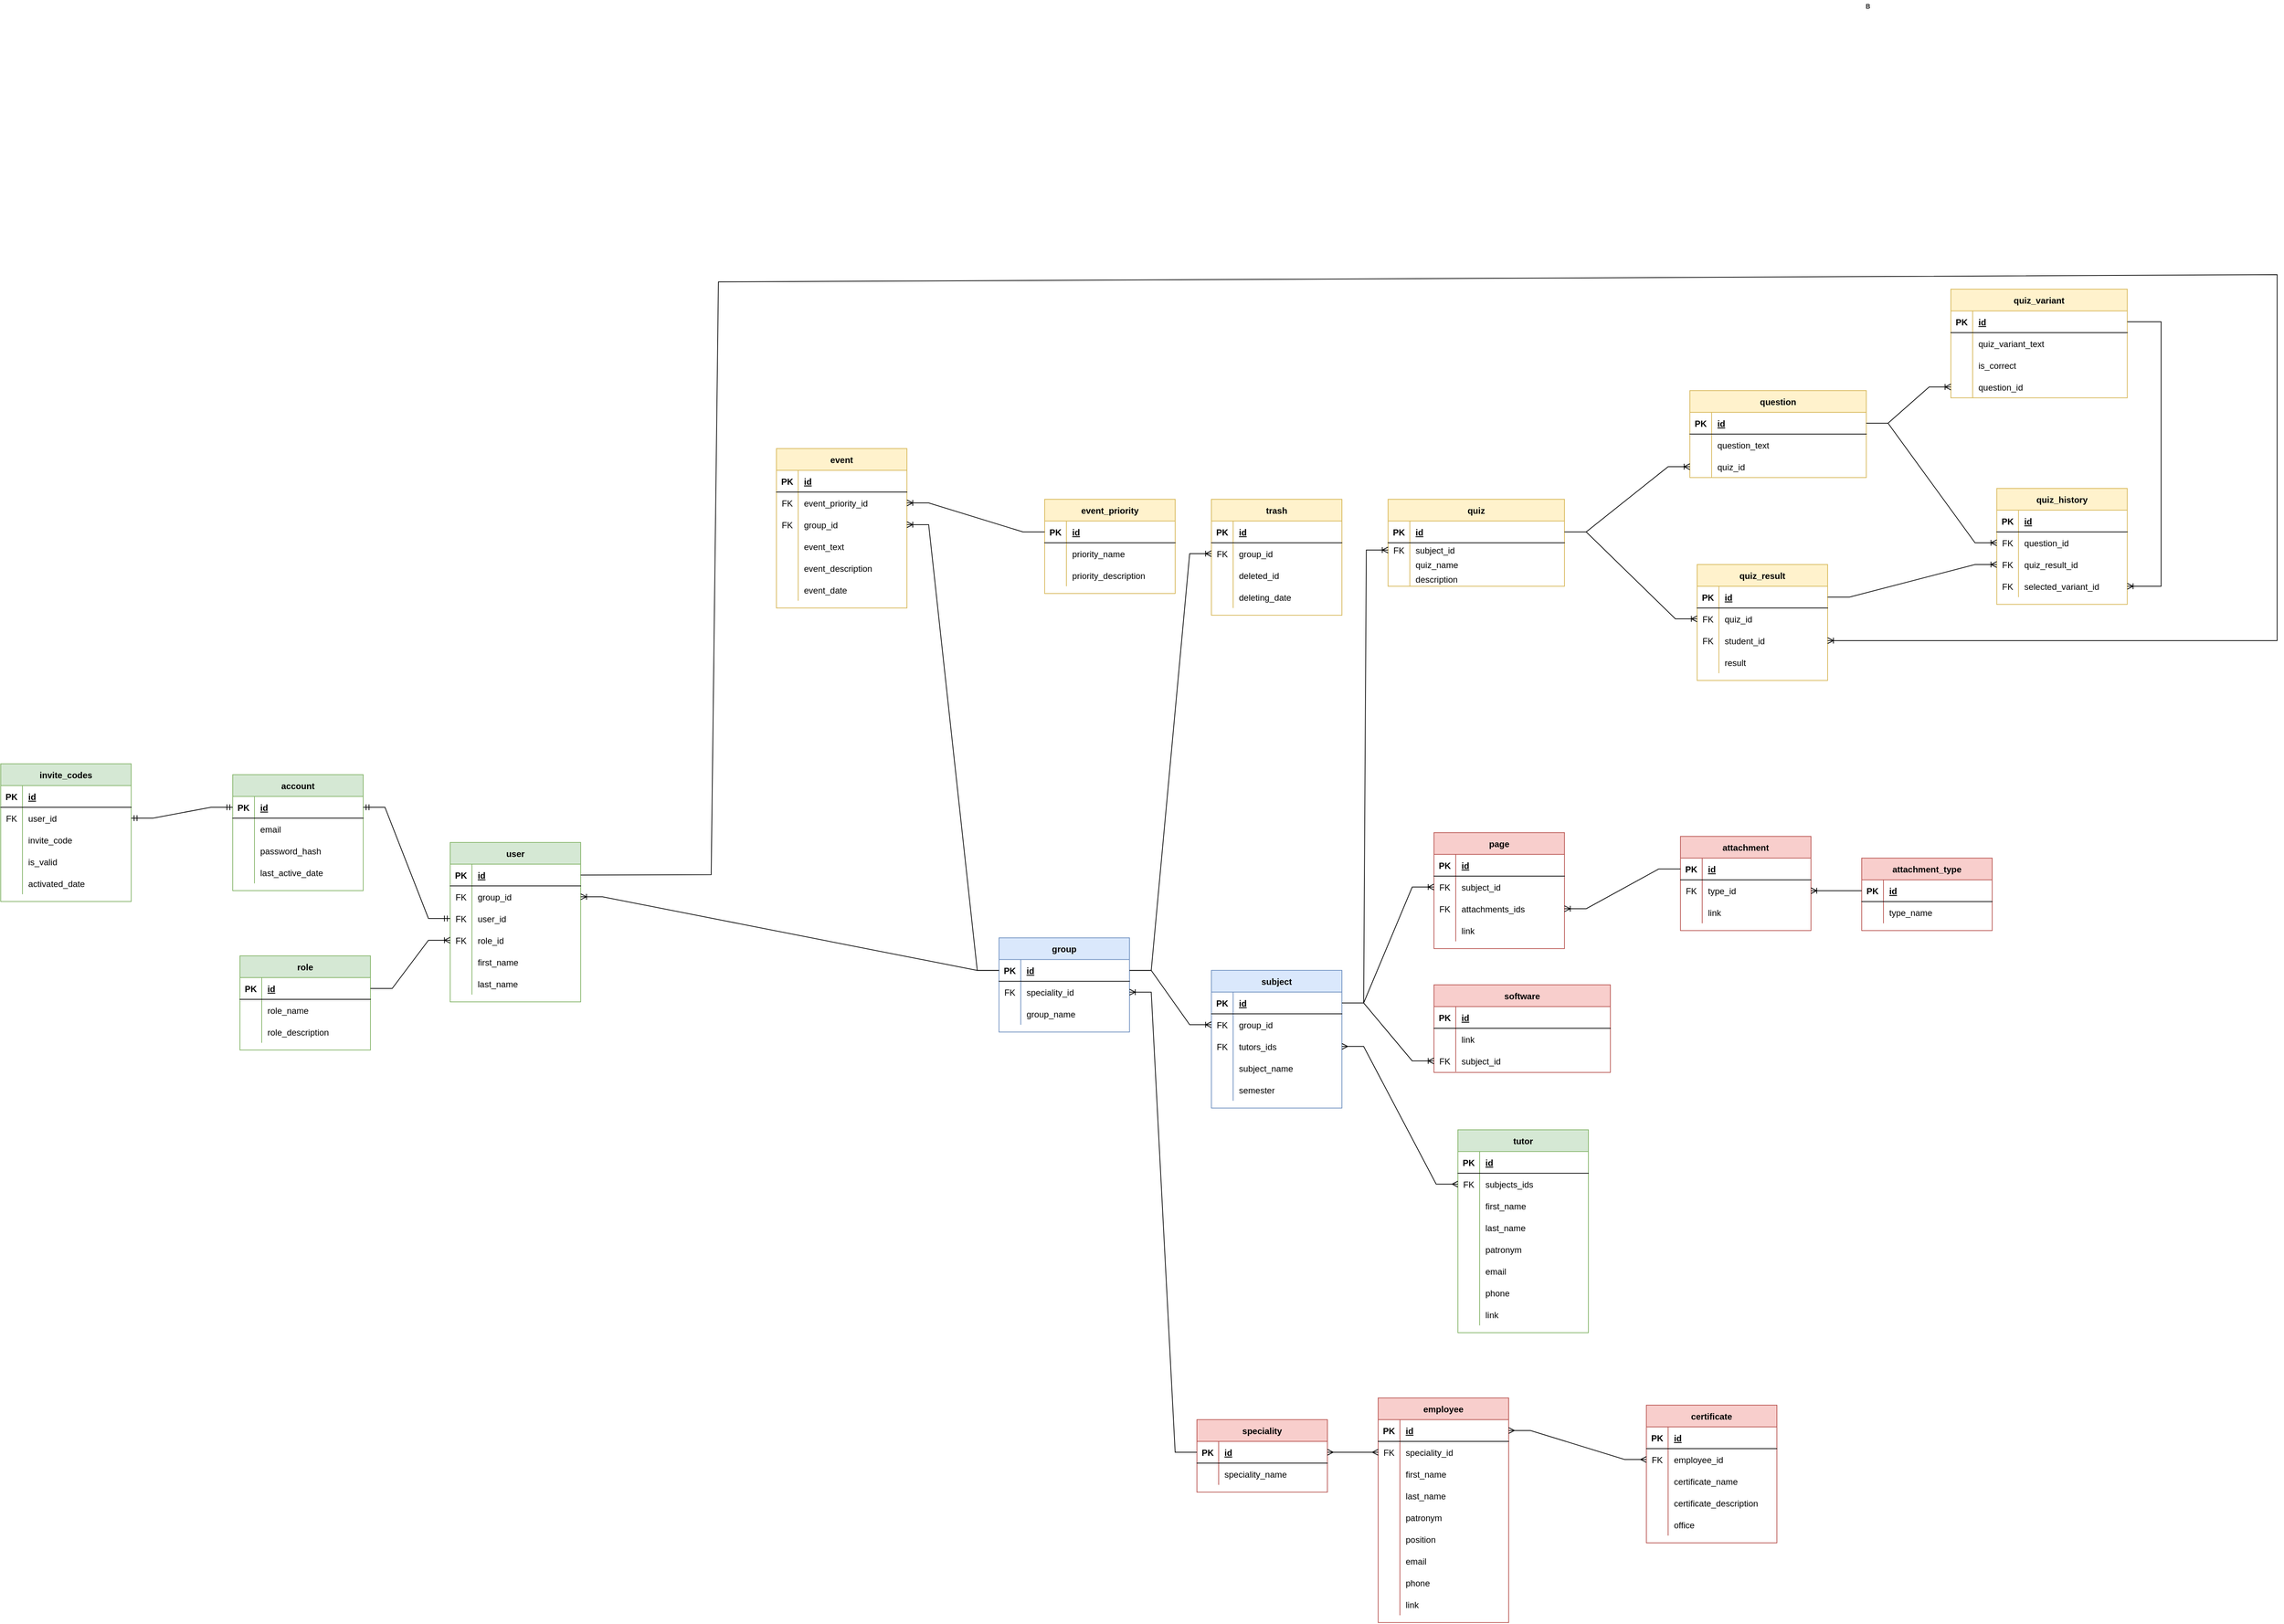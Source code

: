 <mxfile version="17.2.1" type="github">
  <diagram id="R2lEEEUBdFMjLlhIrx00" name="Page-1">
    <mxGraphModel dx="1730" dy="3244" grid="1" gridSize="10" guides="1" tooltips="1" connect="1" arrows="1" fold="1" page="1" pageScale="1" pageWidth="3300" pageHeight="2339" math="0" shadow="0" extFonts="Permanent Marker^https://fonts.googleapis.com/css?family=Permanent+Marker">
      <root>
        <mxCell id="0" />
        <mxCell id="1" parent="0" />
        <mxCell id="s9eudYA9k4VS2AkBvRyM-2" value="quiz" style="shape=table;startSize=30;container=1;collapsible=1;childLayout=tableLayout;fixedRows=1;rowLines=0;fontStyle=1;align=center;resizeLast=1;fillColor=#fff2cc;strokeColor=#d6b656;" parent="1" vertex="1">
          <mxGeometry x="1993.686" y="600" width="243.31" height="120" as="geometry" />
        </mxCell>
        <mxCell id="s9eudYA9k4VS2AkBvRyM-3" value="" style="shape=tableRow;horizontal=0;startSize=0;swimlaneHead=0;swimlaneBody=0;fillColor=none;collapsible=0;dropTarget=0;points=[[0,0.5],[1,0.5]];portConstraint=eastwest;top=0;left=0;right=0;bottom=1;" parent="s9eudYA9k4VS2AkBvRyM-2" vertex="1">
          <mxGeometry y="30" width="243.31" height="30" as="geometry" />
        </mxCell>
        <mxCell id="s9eudYA9k4VS2AkBvRyM-4" value="PK" style="shape=partialRectangle;connectable=0;fillColor=none;top=0;left=0;bottom=0;right=0;fontStyle=1;overflow=hidden;" parent="s9eudYA9k4VS2AkBvRyM-3" vertex="1">
          <mxGeometry width="30" height="30" as="geometry">
            <mxRectangle width="30" height="30" as="alternateBounds" />
          </mxGeometry>
        </mxCell>
        <mxCell id="s9eudYA9k4VS2AkBvRyM-5" value="id" style="shape=partialRectangle;connectable=0;fillColor=none;top=0;left=0;bottom=0;right=0;align=left;spacingLeft=6;fontStyle=5;overflow=hidden;" parent="s9eudYA9k4VS2AkBvRyM-3" vertex="1">
          <mxGeometry x="30" width="213.31" height="30" as="geometry">
            <mxRectangle width="213.31" height="30" as="alternateBounds" />
          </mxGeometry>
        </mxCell>
        <mxCell id="s9eudYA9k4VS2AkBvRyM-6" value="" style="shape=tableRow;horizontal=0;startSize=0;swimlaneHead=0;swimlaneBody=0;fillColor=none;collapsible=0;dropTarget=0;points=[[0,0.5],[1,0.5]];portConstraint=eastwest;top=0;left=0;right=0;bottom=0;" parent="s9eudYA9k4VS2AkBvRyM-2" vertex="1">
          <mxGeometry y="60" width="243.31" height="20" as="geometry" />
        </mxCell>
        <mxCell id="s9eudYA9k4VS2AkBvRyM-7" value="FK" style="shape=partialRectangle;connectable=0;fillColor=none;top=0;left=0;bottom=0;right=0;editable=1;overflow=hidden;" parent="s9eudYA9k4VS2AkBvRyM-6" vertex="1">
          <mxGeometry width="30" height="20" as="geometry">
            <mxRectangle width="30" height="20" as="alternateBounds" />
          </mxGeometry>
        </mxCell>
        <mxCell id="s9eudYA9k4VS2AkBvRyM-8" value="subject_id" style="shape=partialRectangle;connectable=0;fillColor=none;top=0;left=0;bottom=0;right=0;align=left;spacingLeft=6;overflow=hidden;" parent="s9eudYA9k4VS2AkBvRyM-6" vertex="1">
          <mxGeometry x="30" width="213.31" height="20" as="geometry">
            <mxRectangle width="213.31" height="20" as="alternateBounds" />
          </mxGeometry>
        </mxCell>
        <mxCell id="xehvvuomW5z8QZn31mPR-1" value="" style="shape=tableRow;horizontal=0;startSize=0;swimlaneHead=0;swimlaneBody=0;fillColor=none;collapsible=0;dropTarget=0;points=[[0,0.5],[1,0.5]];portConstraint=eastwest;top=0;left=0;right=0;bottom=0;" parent="s9eudYA9k4VS2AkBvRyM-2" vertex="1">
          <mxGeometry y="80" width="243.31" height="20" as="geometry" />
        </mxCell>
        <mxCell id="xehvvuomW5z8QZn31mPR-2" value="" style="shape=partialRectangle;connectable=0;fillColor=none;top=0;left=0;bottom=0;right=0;editable=1;overflow=hidden;" parent="xehvvuomW5z8QZn31mPR-1" vertex="1">
          <mxGeometry width="30" height="20" as="geometry">
            <mxRectangle width="30" height="20" as="alternateBounds" />
          </mxGeometry>
        </mxCell>
        <mxCell id="xehvvuomW5z8QZn31mPR-3" value="quiz_name" style="shape=partialRectangle;connectable=0;fillColor=none;top=0;left=0;bottom=0;right=0;align=left;spacingLeft=6;overflow=hidden;" parent="xehvvuomW5z8QZn31mPR-1" vertex="1">
          <mxGeometry x="30" width="213.31" height="20" as="geometry">
            <mxRectangle width="213.31" height="20" as="alternateBounds" />
          </mxGeometry>
        </mxCell>
        <mxCell id="xehvvuomW5z8QZn31mPR-4" value="" style="shape=tableRow;horizontal=0;startSize=0;swimlaneHead=0;swimlaneBody=0;fillColor=none;collapsible=0;dropTarget=0;points=[[0,0.5],[1,0.5]];portConstraint=eastwest;top=0;left=0;right=0;bottom=0;" parent="s9eudYA9k4VS2AkBvRyM-2" vertex="1">
          <mxGeometry y="100" width="243.31" height="20" as="geometry" />
        </mxCell>
        <mxCell id="xehvvuomW5z8QZn31mPR-5" value="" style="shape=partialRectangle;connectable=0;fillColor=none;top=0;left=0;bottom=0;right=0;editable=1;overflow=hidden;" parent="xehvvuomW5z8QZn31mPR-4" vertex="1">
          <mxGeometry width="30" height="20" as="geometry">
            <mxRectangle width="30" height="20" as="alternateBounds" />
          </mxGeometry>
        </mxCell>
        <mxCell id="xehvvuomW5z8QZn31mPR-6" value="description" style="shape=partialRectangle;connectable=0;fillColor=none;top=0;left=0;bottom=0;right=0;align=left;spacingLeft=6;overflow=hidden;" parent="xehvvuomW5z8QZn31mPR-4" vertex="1">
          <mxGeometry x="30" width="213.31" height="20" as="geometry">
            <mxRectangle width="213.31" height="20" as="alternateBounds" />
          </mxGeometry>
        </mxCell>
        <mxCell id="s9eudYA9k4VS2AkBvRyM-9" value="quiz_variant" style="shape=table;startSize=30;container=1;collapsible=1;childLayout=tableLayout;fixedRows=1;rowLines=0;fontStyle=1;align=center;resizeLast=1;fillColor=#fff2cc;strokeColor=#d6b656;" parent="1" vertex="1">
          <mxGeometry x="2769.996" y="310.0" width="243.31" height="150" as="geometry" />
        </mxCell>
        <mxCell id="s9eudYA9k4VS2AkBvRyM-10" value="" style="shape=tableRow;horizontal=0;startSize=0;swimlaneHead=0;swimlaneBody=0;fillColor=none;collapsible=0;dropTarget=0;points=[[0,0.5],[1,0.5]];portConstraint=eastwest;top=0;left=0;right=0;bottom=1;" parent="s9eudYA9k4VS2AkBvRyM-9" vertex="1">
          <mxGeometry y="30" width="243.31" height="30" as="geometry" />
        </mxCell>
        <mxCell id="s9eudYA9k4VS2AkBvRyM-11" value="PK" style="shape=partialRectangle;connectable=0;fillColor=none;top=0;left=0;bottom=0;right=0;fontStyle=1;overflow=hidden;" parent="s9eudYA9k4VS2AkBvRyM-10" vertex="1">
          <mxGeometry width="30" height="30" as="geometry">
            <mxRectangle width="30" height="30" as="alternateBounds" />
          </mxGeometry>
        </mxCell>
        <mxCell id="s9eudYA9k4VS2AkBvRyM-12" value="id" style="shape=partialRectangle;connectable=0;fillColor=none;top=0;left=0;bottom=0;right=0;align=left;spacingLeft=6;fontStyle=5;overflow=hidden;" parent="s9eudYA9k4VS2AkBvRyM-10" vertex="1">
          <mxGeometry x="30" width="213.31" height="30" as="geometry">
            <mxRectangle width="213.31" height="30" as="alternateBounds" />
          </mxGeometry>
        </mxCell>
        <mxCell id="s9eudYA9k4VS2AkBvRyM-13" value="" style="shape=tableRow;horizontal=0;startSize=0;swimlaneHead=0;swimlaneBody=0;fillColor=none;collapsible=0;dropTarget=0;points=[[0,0.5],[1,0.5]];portConstraint=eastwest;top=0;left=0;right=0;bottom=0;" parent="s9eudYA9k4VS2AkBvRyM-9" vertex="1">
          <mxGeometry y="60" width="243.31" height="30" as="geometry" />
        </mxCell>
        <mxCell id="s9eudYA9k4VS2AkBvRyM-14" value="" style="shape=partialRectangle;connectable=0;fillColor=none;top=0;left=0;bottom=0;right=0;editable=1;overflow=hidden;" parent="s9eudYA9k4VS2AkBvRyM-13" vertex="1">
          <mxGeometry width="30" height="30" as="geometry">
            <mxRectangle width="30" height="30" as="alternateBounds" />
          </mxGeometry>
        </mxCell>
        <mxCell id="s9eudYA9k4VS2AkBvRyM-15" value="quiz_variant_text" style="shape=partialRectangle;connectable=0;fillColor=none;top=0;left=0;bottom=0;right=0;align=left;spacingLeft=6;overflow=hidden;" parent="s9eudYA9k4VS2AkBvRyM-13" vertex="1">
          <mxGeometry x="30" width="213.31" height="30" as="geometry">
            <mxRectangle width="213.31" height="30" as="alternateBounds" />
          </mxGeometry>
        </mxCell>
        <mxCell id="s9eudYA9k4VS2AkBvRyM-16" value="" style="shape=tableRow;horizontal=0;startSize=0;swimlaneHead=0;swimlaneBody=0;fillColor=none;collapsible=0;dropTarget=0;points=[[0,0.5],[1,0.5]];portConstraint=eastwest;top=0;left=0;right=0;bottom=0;" parent="s9eudYA9k4VS2AkBvRyM-9" vertex="1">
          <mxGeometry y="90" width="243.31" height="30" as="geometry" />
        </mxCell>
        <mxCell id="s9eudYA9k4VS2AkBvRyM-17" value="" style="shape=partialRectangle;connectable=0;fillColor=none;top=0;left=0;bottom=0;right=0;editable=1;overflow=hidden;" parent="s9eudYA9k4VS2AkBvRyM-16" vertex="1">
          <mxGeometry width="30" height="30" as="geometry">
            <mxRectangle width="30" height="30" as="alternateBounds" />
          </mxGeometry>
        </mxCell>
        <mxCell id="s9eudYA9k4VS2AkBvRyM-18" value="is_correct" style="shape=partialRectangle;connectable=0;fillColor=none;top=0;left=0;bottom=0;right=0;align=left;spacingLeft=6;overflow=hidden;" parent="s9eudYA9k4VS2AkBvRyM-16" vertex="1">
          <mxGeometry x="30" width="213.31" height="30" as="geometry">
            <mxRectangle width="213.31" height="30" as="alternateBounds" />
          </mxGeometry>
        </mxCell>
        <mxCell id="s9eudYA9k4VS2AkBvRyM-19" value="" style="shape=tableRow;horizontal=0;startSize=0;swimlaneHead=0;swimlaneBody=0;fillColor=none;collapsible=0;dropTarget=0;points=[[0,0.5],[1,0.5]];portConstraint=eastwest;top=0;left=0;right=0;bottom=0;" parent="s9eudYA9k4VS2AkBvRyM-9" vertex="1">
          <mxGeometry y="120" width="243.31" height="30" as="geometry" />
        </mxCell>
        <mxCell id="s9eudYA9k4VS2AkBvRyM-20" value="" style="shape=partialRectangle;connectable=0;fillColor=none;top=0;left=0;bottom=0;right=0;editable=1;overflow=hidden;" parent="s9eudYA9k4VS2AkBvRyM-19" vertex="1">
          <mxGeometry width="30" height="30" as="geometry">
            <mxRectangle width="30" height="30" as="alternateBounds" />
          </mxGeometry>
        </mxCell>
        <mxCell id="s9eudYA9k4VS2AkBvRyM-21" value="question_id" style="shape=partialRectangle;connectable=0;fillColor=none;top=0;left=0;bottom=0;right=0;align=left;spacingLeft=6;overflow=hidden;" parent="s9eudYA9k4VS2AkBvRyM-19" vertex="1">
          <mxGeometry x="30" width="213.31" height="30" as="geometry">
            <mxRectangle width="213.31" height="30" as="alternateBounds" />
          </mxGeometry>
        </mxCell>
        <mxCell id="s9eudYA9k4VS2AkBvRyM-22" value="question" style="shape=table;startSize=30;container=1;collapsible=1;childLayout=tableLayout;fixedRows=1;rowLines=0;fontStyle=1;align=center;resizeLast=1;fillColor=#fff2cc;strokeColor=#d6b656;" parent="1" vertex="1">
          <mxGeometry x="2409.996" y="450" width="243.31" height="120" as="geometry" />
        </mxCell>
        <mxCell id="s9eudYA9k4VS2AkBvRyM-23" value="" style="shape=tableRow;horizontal=0;startSize=0;swimlaneHead=0;swimlaneBody=0;fillColor=none;collapsible=0;dropTarget=0;points=[[0,0.5],[1,0.5]];portConstraint=eastwest;top=0;left=0;right=0;bottom=1;" parent="s9eudYA9k4VS2AkBvRyM-22" vertex="1">
          <mxGeometry y="30" width="243.31" height="30" as="geometry" />
        </mxCell>
        <mxCell id="s9eudYA9k4VS2AkBvRyM-24" value="PK" style="shape=partialRectangle;connectable=0;fillColor=none;top=0;left=0;bottom=0;right=0;fontStyle=1;overflow=hidden;" parent="s9eudYA9k4VS2AkBvRyM-23" vertex="1">
          <mxGeometry width="30" height="30" as="geometry">
            <mxRectangle width="30" height="30" as="alternateBounds" />
          </mxGeometry>
        </mxCell>
        <mxCell id="s9eudYA9k4VS2AkBvRyM-25" value="id" style="shape=partialRectangle;connectable=0;fillColor=none;top=0;left=0;bottom=0;right=0;align=left;spacingLeft=6;fontStyle=5;overflow=hidden;" parent="s9eudYA9k4VS2AkBvRyM-23" vertex="1">
          <mxGeometry x="30" width="213.31" height="30" as="geometry">
            <mxRectangle width="213.31" height="30" as="alternateBounds" />
          </mxGeometry>
        </mxCell>
        <mxCell id="s9eudYA9k4VS2AkBvRyM-26" value="" style="shape=tableRow;horizontal=0;startSize=0;swimlaneHead=0;swimlaneBody=0;fillColor=none;collapsible=0;dropTarget=0;points=[[0,0.5],[1,0.5]];portConstraint=eastwest;top=0;left=0;right=0;bottom=0;" parent="s9eudYA9k4VS2AkBvRyM-22" vertex="1">
          <mxGeometry y="60" width="243.31" height="30" as="geometry" />
        </mxCell>
        <mxCell id="s9eudYA9k4VS2AkBvRyM-27" value="" style="shape=partialRectangle;connectable=0;fillColor=none;top=0;left=0;bottom=0;right=0;editable=1;overflow=hidden;" parent="s9eudYA9k4VS2AkBvRyM-26" vertex="1">
          <mxGeometry width="30" height="30" as="geometry">
            <mxRectangle width="30" height="30" as="alternateBounds" />
          </mxGeometry>
        </mxCell>
        <mxCell id="s9eudYA9k4VS2AkBvRyM-28" value="question_text" style="shape=partialRectangle;connectable=0;fillColor=none;top=0;left=0;bottom=0;right=0;align=left;spacingLeft=6;overflow=hidden;" parent="s9eudYA9k4VS2AkBvRyM-26" vertex="1">
          <mxGeometry x="30" width="213.31" height="30" as="geometry">
            <mxRectangle width="213.31" height="30" as="alternateBounds" />
          </mxGeometry>
        </mxCell>
        <mxCell id="s9eudYA9k4VS2AkBvRyM-29" value="" style="shape=tableRow;horizontal=0;startSize=0;swimlaneHead=0;swimlaneBody=0;fillColor=none;collapsible=0;dropTarget=0;points=[[0,0.5],[1,0.5]];portConstraint=eastwest;top=0;left=0;right=0;bottom=0;" parent="s9eudYA9k4VS2AkBvRyM-22" vertex="1">
          <mxGeometry y="90" width="243.31" height="30" as="geometry" />
        </mxCell>
        <mxCell id="s9eudYA9k4VS2AkBvRyM-30" value="" style="shape=partialRectangle;connectable=0;fillColor=none;top=0;left=0;bottom=0;right=0;editable=1;overflow=hidden;" parent="s9eudYA9k4VS2AkBvRyM-29" vertex="1">
          <mxGeometry width="30" height="30" as="geometry">
            <mxRectangle width="30" height="30" as="alternateBounds" />
          </mxGeometry>
        </mxCell>
        <mxCell id="s9eudYA9k4VS2AkBvRyM-31" value="quiz_id" style="shape=partialRectangle;connectable=0;fillColor=none;top=0;left=0;bottom=0;right=0;align=left;spacingLeft=6;overflow=hidden;" parent="s9eudYA9k4VS2AkBvRyM-29" vertex="1">
          <mxGeometry x="30" width="213.31" height="30" as="geometry">
            <mxRectangle width="213.31" height="30" as="alternateBounds" />
          </mxGeometry>
        </mxCell>
        <mxCell id="s9eudYA9k4VS2AkBvRyM-32" value="software" style="shape=table;startSize=30;container=1;collapsible=1;childLayout=tableLayout;fixedRows=1;rowLines=0;fontStyle=1;align=center;resizeLast=1;fillColor=#f8cecc;strokeColor=#b85450;" parent="1" vertex="1">
          <mxGeometry x="2056.996" y="1270" width="243.31" height="120.91" as="geometry" />
        </mxCell>
        <mxCell id="s9eudYA9k4VS2AkBvRyM-33" value="" style="shape=tableRow;horizontal=0;startSize=0;swimlaneHead=0;swimlaneBody=0;fillColor=none;collapsible=0;dropTarget=0;points=[[0,0.5],[1,0.5]];portConstraint=eastwest;top=0;left=0;right=0;bottom=1;" parent="s9eudYA9k4VS2AkBvRyM-32" vertex="1">
          <mxGeometry y="30" width="243.31" height="30" as="geometry" />
        </mxCell>
        <mxCell id="s9eudYA9k4VS2AkBvRyM-34" value="PK" style="shape=partialRectangle;connectable=0;fillColor=none;top=0;left=0;bottom=0;right=0;fontStyle=1;overflow=hidden;" parent="s9eudYA9k4VS2AkBvRyM-33" vertex="1">
          <mxGeometry width="30" height="30" as="geometry">
            <mxRectangle width="30" height="30" as="alternateBounds" />
          </mxGeometry>
        </mxCell>
        <mxCell id="s9eudYA9k4VS2AkBvRyM-35" value="id" style="shape=partialRectangle;connectable=0;fillColor=none;top=0;left=0;bottom=0;right=0;align=left;spacingLeft=6;fontStyle=5;overflow=hidden;" parent="s9eudYA9k4VS2AkBvRyM-33" vertex="1">
          <mxGeometry x="30" width="213.31" height="30" as="geometry">
            <mxRectangle width="213.31" height="30" as="alternateBounds" />
          </mxGeometry>
        </mxCell>
        <mxCell id="s9eudYA9k4VS2AkBvRyM-36" value="" style="shape=tableRow;horizontal=0;startSize=0;swimlaneHead=0;swimlaneBody=0;fillColor=none;collapsible=0;dropTarget=0;points=[[0,0.5],[1,0.5]];portConstraint=eastwest;top=0;left=0;right=0;bottom=0;" parent="s9eudYA9k4VS2AkBvRyM-32" vertex="1">
          <mxGeometry y="60" width="243.31" height="30" as="geometry" />
        </mxCell>
        <mxCell id="s9eudYA9k4VS2AkBvRyM-37" value="" style="shape=partialRectangle;connectable=0;fillColor=none;top=0;left=0;bottom=0;right=0;editable=1;overflow=hidden;" parent="s9eudYA9k4VS2AkBvRyM-36" vertex="1">
          <mxGeometry width="30" height="30" as="geometry">
            <mxRectangle width="30" height="30" as="alternateBounds" />
          </mxGeometry>
        </mxCell>
        <mxCell id="s9eudYA9k4VS2AkBvRyM-38" value="link" style="shape=partialRectangle;connectable=0;fillColor=none;top=0;left=0;bottom=0;right=0;align=left;spacingLeft=6;overflow=hidden;" parent="s9eudYA9k4VS2AkBvRyM-36" vertex="1">
          <mxGeometry x="30" width="213.31" height="30" as="geometry">
            <mxRectangle width="213.31" height="30" as="alternateBounds" />
          </mxGeometry>
        </mxCell>
        <mxCell id="s9eudYA9k4VS2AkBvRyM-39" value="" style="shape=tableRow;horizontal=0;startSize=0;swimlaneHead=0;swimlaneBody=0;fillColor=none;collapsible=0;dropTarget=0;points=[[0,0.5],[1,0.5]];portConstraint=eastwest;top=0;left=0;right=0;bottom=0;" parent="s9eudYA9k4VS2AkBvRyM-32" vertex="1">
          <mxGeometry y="90" width="243.31" height="30" as="geometry" />
        </mxCell>
        <mxCell id="s9eudYA9k4VS2AkBvRyM-40" value="FK" style="shape=partialRectangle;connectable=0;fillColor=none;top=0;left=0;bottom=0;right=0;editable=1;overflow=hidden;" parent="s9eudYA9k4VS2AkBvRyM-39" vertex="1">
          <mxGeometry width="30" height="30" as="geometry">
            <mxRectangle width="30" height="30" as="alternateBounds" />
          </mxGeometry>
        </mxCell>
        <mxCell id="s9eudYA9k4VS2AkBvRyM-41" value="subject_id" style="shape=partialRectangle;connectable=0;fillColor=none;top=0;left=0;bottom=0;right=0;align=left;spacingLeft=6;overflow=hidden;" parent="s9eudYA9k4VS2AkBvRyM-39" vertex="1">
          <mxGeometry x="30" width="213.31" height="30" as="geometry">
            <mxRectangle width="213.31" height="30" as="alternateBounds" />
          </mxGeometry>
        </mxCell>
        <mxCell id="s9eudYA9k4VS2AkBvRyM-49" value="speciality" style="shape=table;startSize=30;container=1;collapsible=1;childLayout=tableLayout;fixedRows=1;rowLines=0;fontStyle=1;align=center;resizeLast=1;fillColor=#f8cecc;strokeColor=#b85450;" parent="1" vertex="1">
          <mxGeometry x="1730" y="1870" width="180" height="100" as="geometry" />
        </mxCell>
        <mxCell id="s9eudYA9k4VS2AkBvRyM-50" value="" style="shape=tableRow;horizontal=0;startSize=0;swimlaneHead=0;swimlaneBody=0;fillColor=none;collapsible=0;dropTarget=0;points=[[0,0.5],[1,0.5]];portConstraint=eastwest;top=0;left=0;right=0;bottom=1;" parent="s9eudYA9k4VS2AkBvRyM-49" vertex="1">
          <mxGeometry y="30" width="180" height="30" as="geometry" />
        </mxCell>
        <mxCell id="s9eudYA9k4VS2AkBvRyM-51" value="PK" style="shape=partialRectangle;connectable=0;fillColor=none;top=0;left=0;bottom=0;right=0;fontStyle=1;overflow=hidden;" parent="s9eudYA9k4VS2AkBvRyM-50" vertex="1">
          <mxGeometry width="30" height="30" as="geometry">
            <mxRectangle width="30" height="30" as="alternateBounds" />
          </mxGeometry>
        </mxCell>
        <mxCell id="s9eudYA9k4VS2AkBvRyM-52" value="id" style="shape=partialRectangle;connectable=0;fillColor=none;top=0;left=0;bottom=0;right=0;align=left;spacingLeft=6;fontStyle=5;overflow=hidden;" parent="s9eudYA9k4VS2AkBvRyM-50" vertex="1">
          <mxGeometry x="30" width="150" height="30" as="geometry">
            <mxRectangle width="150" height="30" as="alternateBounds" />
          </mxGeometry>
        </mxCell>
        <mxCell id="s9eudYA9k4VS2AkBvRyM-53" value="" style="shape=tableRow;horizontal=0;startSize=0;swimlaneHead=0;swimlaneBody=0;fillColor=none;collapsible=0;dropTarget=0;points=[[0,0.5],[1,0.5]];portConstraint=eastwest;top=0;left=0;right=0;bottom=0;" parent="s9eudYA9k4VS2AkBvRyM-49" vertex="1">
          <mxGeometry y="60" width="180" height="30" as="geometry" />
        </mxCell>
        <mxCell id="s9eudYA9k4VS2AkBvRyM-54" value="" style="shape=partialRectangle;connectable=0;fillColor=none;top=0;left=0;bottom=0;right=0;editable=1;overflow=hidden;" parent="s9eudYA9k4VS2AkBvRyM-53" vertex="1">
          <mxGeometry width="30" height="30" as="geometry">
            <mxRectangle width="30" height="30" as="alternateBounds" />
          </mxGeometry>
        </mxCell>
        <mxCell id="s9eudYA9k4VS2AkBvRyM-55" value="speciality_name" style="shape=partialRectangle;connectable=0;fillColor=none;top=0;left=0;bottom=0;right=0;align=left;spacingLeft=6;overflow=hidden;" parent="s9eudYA9k4VS2AkBvRyM-53" vertex="1">
          <mxGeometry x="30" width="150" height="30" as="geometry">
            <mxRectangle width="150" height="30" as="alternateBounds" />
          </mxGeometry>
        </mxCell>
        <mxCell id="s9eudYA9k4VS2AkBvRyM-56" value="employee" style="shape=table;startSize=30;container=1;collapsible=1;childLayout=tableLayout;fixedRows=1;rowLines=0;fontStyle=1;align=center;resizeLast=1;fillColor=#f8cecc;strokeColor=#b85450;" parent="1" vertex="1">
          <mxGeometry x="1980" y="1840.0" width="180" height="310" as="geometry" />
        </mxCell>
        <mxCell id="s9eudYA9k4VS2AkBvRyM-57" value="" style="shape=tableRow;horizontal=0;startSize=0;swimlaneHead=0;swimlaneBody=0;fillColor=none;collapsible=0;dropTarget=0;points=[[0,0.5],[1,0.5]];portConstraint=eastwest;top=0;left=0;right=0;bottom=1;" parent="s9eudYA9k4VS2AkBvRyM-56" vertex="1">
          <mxGeometry y="30" width="180" height="30" as="geometry" />
        </mxCell>
        <mxCell id="s9eudYA9k4VS2AkBvRyM-58" value="PK" style="shape=partialRectangle;connectable=0;fillColor=none;top=0;left=0;bottom=0;right=0;fontStyle=1;overflow=hidden;" parent="s9eudYA9k4VS2AkBvRyM-57" vertex="1">
          <mxGeometry width="30" height="30" as="geometry">
            <mxRectangle width="30" height="30" as="alternateBounds" />
          </mxGeometry>
        </mxCell>
        <mxCell id="s9eudYA9k4VS2AkBvRyM-59" value="id" style="shape=partialRectangle;connectable=0;fillColor=none;top=0;left=0;bottom=0;right=0;align=left;spacingLeft=6;fontStyle=5;overflow=hidden;" parent="s9eudYA9k4VS2AkBvRyM-57" vertex="1">
          <mxGeometry x="30" width="150" height="30" as="geometry">
            <mxRectangle width="150" height="30" as="alternateBounds" />
          </mxGeometry>
        </mxCell>
        <mxCell id="s9eudYA9k4VS2AkBvRyM-60" value="" style="shape=tableRow;horizontal=0;startSize=0;swimlaneHead=0;swimlaneBody=0;fillColor=none;collapsible=0;dropTarget=0;points=[[0,0.5],[1,0.5]];portConstraint=eastwest;top=0;left=0;right=0;bottom=0;" parent="s9eudYA9k4VS2AkBvRyM-56" vertex="1">
          <mxGeometry y="60" width="180" height="30" as="geometry" />
        </mxCell>
        <mxCell id="s9eudYA9k4VS2AkBvRyM-61" value="FK" style="shape=partialRectangle;connectable=0;fillColor=none;top=0;left=0;bottom=0;right=0;fontStyle=0;overflow=hidden;" parent="s9eudYA9k4VS2AkBvRyM-60" vertex="1">
          <mxGeometry width="30" height="30" as="geometry">
            <mxRectangle width="30" height="30" as="alternateBounds" />
          </mxGeometry>
        </mxCell>
        <mxCell id="s9eudYA9k4VS2AkBvRyM-62" value="speciality_id" style="shape=partialRectangle;connectable=0;fillColor=none;top=0;left=0;bottom=0;right=0;align=left;spacingLeft=6;fontStyle=0;overflow=hidden;" parent="s9eudYA9k4VS2AkBvRyM-60" vertex="1">
          <mxGeometry x="30" width="150" height="30" as="geometry">
            <mxRectangle width="150" height="30" as="alternateBounds" />
          </mxGeometry>
        </mxCell>
        <mxCell id="s9eudYA9k4VS2AkBvRyM-63" value="" style="shape=tableRow;horizontal=0;startSize=0;swimlaneHead=0;swimlaneBody=0;fillColor=none;collapsible=0;dropTarget=0;points=[[0,0.5],[1,0.5]];portConstraint=eastwest;top=0;left=0;right=0;bottom=0;" parent="s9eudYA9k4VS2AkBvRyM-56" vertex="1">
          <mxGeometry y="90" width="180" height="30" as="geometry" />
        </mxCell>
        <mxCell id="s9eudYA9k4VS2AkBvRyM-64" value="" style="shape=partialRectangle;connectable=0;fillColor=none;top=0;left=0;bottom=0;right=0;editable=1;overflow=hidden;" parent="s9eudYA9k4VS2AkBvRyM-63" vertex="1">
          <mxGeometry width="30" height="30" as="geometry">
            <mxRectangle width="30" height="30" as="alternateBounds" />
          </mxGeometry>
        </mxCell>
        <mxCell id="s9eudYA9k4VS2AkBvRyM-65" value="first_name" style="shape=partialRectangle;connectable=0;fillColor=none;top=0;left=0;bottom=0;right=0;align=left;spacingLeft=6;overflow=hidden;" parent="s9eudYA9k4VS2AkBvRyM-63" vertex="1">
          <mxGeometry x="30" width="150" height="30" as="geometry">
            <mxRectangle width="150" height="30" as="alternateBounds" />
          </mxGeometry>
        </mxCell>
        <mxCell id="s9eudYA9k4VS2AkBvRyM-66" value="" style="shape=tableRow;horizontal=0;startSize=0;swimlaneHead=0;swimlaneBody=0;fillColor=none;collapsible=0;dropTarget=0;points=[[0,0.5],[1,0.5]];portConstraint=eastwest;top=0;left=0;right=0;bottom=0;" parent="s9eudYA9k4VS2AkBvRyM-56" vertex="1">
          <mxGeometry y="120" width="180" height="30" as="geometry" />
        </mxCell>
        <mxCell id="s9eudYA9k4VS2AkBvRyM-67" value="" style="shape=partialRectangle;connectable=0;fillColor=none;top=0;left=0;bottom=0;right=0;editable=1;overflow=hidden;" parent="s9eudYA9k4VS2AkBvRyM-66" vertex="1">
          <mxGeometry width="30" height="30" as="geometry">
            <mxRectangle width="30" height="30" as="alternateBounds" />
          </mxGeometry>
        </mxCell>
        <mxCell id="s9eudYA9k4VS2AkBvRyM-68" value="last_name" style="shape=partialRectangle;connectable=0;fillColor=none;top=0;left=0;bottom=0;right=0;align=left;spacingLeft=6;overflow=hidden;" parent="s9eudYA9k4VS2AkBvRyM-66" vertex="1">
          <mxGeometry x="30" width="150" height="30" as="geometry">
            <mxRectangle width="150" height="30" as="alternateBounds" />
          </mxGeometry>
        </mxCell>
        <mxCell id="s9eudYA9k4VS2AkBvRyM-69" value="" style="shape=tableRow;horizontal=0;startSize=0;swimlaneHead=0;swimlaneBody=0;fillColor=none;collapsible=0;dropTarget=0;points=[[0,0.5],[1,0.5]];portConstraint=eastwest;top=0;left=0;right=0;bottom=0;" parent="s9eudYA9k4VS2AkBvRyM-56" vertex="1">
          <mxGeometry y="150" width="180" height="30" as="geometry" />
        </mxCell>
        <mxCell id="s9eudYA9k4VS2AkBvRyM-70" value="" style="shape=partialRectangle;connectable=0;fillColor=none;top=0;left=0;bottom=0;right=0;editable=1;overflow=hidden;" parent="s9eudYA9k4VS2AkBvRyM-69" vertex="1">
          <mxGeometry width="30" height="30" as="geometry">
            <mxRectangle width="30" height="30" as="alternateBounds" />
          </mxGeometry>
        </mxCell>
        <mxCell id="s9eudYA9k4VS2AkBvRyM-71" value="patronym" style="shape=partialRectangle;connectable=0;fillColor=none;top=0;left=0;bottom=0;right=0;align=left;spacingLeft=6;overflow=hidden;" parent="s9eudYA9k4VS2AkBvRyM-69" vertex="1">
          <mxGeometry x="30" width="150" height="30" as="geometry">
            <mxRectangle width="150" height="30" as="alternateBounds" />
          </mxGeometry>
        </mxCell>
        <mxCell id="s9eudYA9k4VS2AkBvRyM-72" value="" style="shape=tableRow;horizontal=0;startSize=0;swimlaneHead=0;swimlaneBody=0;fillColor=none;collapsible=0;dropTarget=0;points=[[0,0.5],[1,0.5]];portConstraint=eastwest;top=0;left=0;right=0;bottom=0;" parent="s9eudYA9k4VS2AkBvRyM-56" vertex="1">
          <mxGeometry y="180" width="180" height="30" as="geometry" />
        </mxCell>
        <mxCell id="s9eudYA9k4VS2AkBvRyM-73" value="" style="shape=partialRectangle;connectable=0;fillColor=none;top=0;left=0;bottom=0;right=0;editable=1;overflow=hidden;" parent="s9eudYA9k4VS2AkBvRyM-72" vertex="1">
          <mxGeometry width="30" height="30" as="geometry">
            <mxRectangle width="30" height="30" as="alternateBounds" />
          </mxGeometry>
        </mxCell>
        <mxCell id="s9eudYA9k4VS2AkBvRyM-74" value="position" style="shape=partialRectangle;connectable=0;fillColor=none;top=0;left=0;bottom=0;right=0;align=left;spacingLeft=6;overflow=hidden;" parent="s9eudYA9k4VS2AkBvRyM-72" vertex="1">
          <mxGeometry x="30" width="150" height="30" as="geometry">
            <mxRectangle width="150" height="30" as="alternateBounds" />
          </mxGeometry>
        </mxCell>
        <mxCell id="s9eudYA9k4VS2AkBvRyM-75" value="" style="shape=tableRow;horizontal=0;startSize=0;swimlaneHead=0;swimlaneBody=0;fillColor=none;collapsible=0;dropTarget=0;points=[[0,0.5],[1,0.5]];portConstraint=eastwest;top=0;left=0;right=0;bottom=0;" parent="s9eudYA9k4VS2AkBvRyM-56" vertex="1">
          <mxGeometry y="210" width="180" height="30" as="geometry" />
        </mxCell>
        <mxCell id="s9eudYA9k4VS2AkBvRyM-76" value="" style="shape=partialRectangle;connectable=0;fillColor=none;top=0;left=0;bottom=0;right=0;editable=1;overflow=hidden;" parent="s9eudYA9k4VS2AkBvRyM-75" vertex="1">
          <mxGeometry width="30" height="30" as="geometry">
            <mxRectangle width="30" height="30" as="alternateBounds" />
          </mxGeometry>
        </mxCell>
        <mxCell id="s9eudYA9k4VS2AkBvRyM-77" value="email" style="shape=partialRectangle;connectable=0;fillColor=none;top=0;left=0;bottom=0;right=0;align=left;spacingLeft=6;overflow=hidden;" parent="s9eudYA9k4VS2AkBvRyM-75" vertex="1">
          <mxGeometry x="30" width="150" height="30" as="geometry">
            <mxRectangle width="150" height="30" as="alternateBounds" />
          </mxGeometry>
        </mxCell>
        <mxCell id="s9eudYA9k4VS2AkBvRyM-78" value="" style="shape=tableRow;horizontal=0;startSize=0;swimlaneHead=0;swimlaneBody=0;fillColor=none;collapsible=0;dropTarget=0;points=[[0,0.5],[1,0.5]];portConstraint=eastwest;top=0;left=0;right=0;bottom=0;" parent="s9eudYA9k4VS2AkBvRyM-56" vertex="1">
          <mxGeometry y="240" width="180" height="30" as="geometry" />
        </mxCell>
        <mxCell id="s9eudYA9k4VS2AkBvRyM-79" value="" style="shape=partialRectangle;connectable=0;fillColor=none;top=0;left=0;bottom=0;right=0;editable=1;overflow=hidden;" parent="s9eudYA9k4VS2AkBvRyM-78" vertex="1">
          <mxGeometry width="30" height="30" as="geometry">
            <mxRectangle width="30" height="30" as="alternateBounds" />
          </mxGeometry>
        </mxCell>
        <mxCell id="s9eudYA9k4VS2AkBvRyM-80" value="phone" style="shape=partialRectangle;connectable=0;fillColor=none;top=0;left=0;bottom=0;right=0;align=left;spacingLeft=6;overflow=hidden;" parent="s9eudYA9k4VS2AkBvRyM-78" vertex="1">
          <mxGeometry x="30" width="150" height="30" as="geometry">
            <mxRectangle width="150" height="30" as="alternateBounds" />
          </mxGeometry>
        </mxCell>
        <mxCell id="s9eudYA9k4VS2AkBvRyM-81" value="" style="shape=tableRow;horizontal=0;startSize=0;swimlaneHead=0;swimlaneBody=0;fillColor=none;collapsible=0;dropTarget=0;points=[[0,0.5],[1,0.5]];portConstraint=eastwest;top=0;left=0;right=0;bottom=0;" parent="s9eudYA9k4VS2AkBvRyM-56" vertex="1">
          <mxGeometry y="270" width="180" height="30" as="geometry" />
        </mxCell>
        <mxCell id="s9eudYA9k4VS2AkBvRyM-82" value="" style="shape=partialRectangle;connectable=0;fillColor=none;top=0;left=0;bottom=0;right=0;editable=1;overflow=hidden;" parent="s9eudYA9k4VS2AkBvRyM-81" vertex="1">
          <mxGeometry width="30" height="30" as="geometry">
            <mxRectangle width="30" height="30" as="alternateBounds" />
          </mxGeometry>
        </mxCell>
        <mxCell id="s9eudYA9k4VS2AkBvRyM-83" value="link" style="shape=partialRectangle;connectable=0;fillColor=none;top=0;left=0;bottom=0;right=0;align=left;spacingLeft=6;overflow=hidden;" parent="s9eudYA9k4VS2AkBvRyM-81" vertex="1">
          <mxGeometry x="30" width="150" height="30" as="geometry">
            <mxRectangle width="150" height="30" as="alternateBounds" />
          </mxGeometry>
        </mxCell>
        <mxCell id="s9eudYA9k4VS2AkBvRyM-84" value="group" style="shape=table;startSize=30;container=1;collapsible=1;childLayout=tableLayout;fixedRows=1;rowLines=0;fontStyle=1;align=center;resizeLast=1;fillColor=#dae8fc;strokeColor=#6c8ebf;" parent="1" vertex="1">
          <mxGeometry x="1457" y="1205.13" width="180" height="130" as="geometry" />
        </mxCell>
        <mxCell id="s9eudYA9k4VS2AkBvRyM-85" value="" style="shape=tableRow;horizontal=0;startSize=0;swimlaneHead=0;swimlaneBody=0;fillColor=none;collapsible=0;dropTarget=0;points=[[0,0.5],[1,0.5]];portConstraint=eastwest;top=0;left=0;right=0;bottom=1;" parent="s9eudYA9k4VS2AkBvRyM-84" vertex="1">
          <mxGeometry y="30" width="180" height="30" as="geometry" />
        </mxCell>
        <mxCell id="s9eudYA9k4VS2AkBvRyM-86" value="PK" style="shape=partialRectangle;connectable=0;fillColor=none;top=0;left=0;bottom=0;right=0;fontStyle=1;overflow=hidden;" parent="s9eudYA9k4VS2AkBvRyM-85" vertex="1">
          <mxGeometry width="30" height="30" as="geometry">
            <mxRectangle width="30" height="30" as="alternateBounds" />
          </mxGeometry>
        </mxCell>
        <mxCell id="s9eudYA9k4VS2AkBvRyM-87" value="id" style="shape=partialRectangle;connectable=0;fillColor=none;top=0;left=0;bottom=0;right=0;align=left;spacingLeft=6;fontStyle=5;overflow=hidden;" parent="s9eudYA9k4VS2AkBvRyM-85" vertex="1">
          <mxGeometry x="30" width="150" height="30" as="geometry">
            <mxRectangle width="150" height="30" as="alternateBounds" />
          </mxGeometry>
        </mxCell>
        <mxCell id="s9eudYA9k4VS2AkBvRyM-88" value="" style="shape=tableRow;horizontal=0;startSize=0;swimlaneHead=0;swimlaneBody=0;fillColor=none;collapsible=0;dropTarget=0;points=[[0,0.5],[1,0.5]];portConstraint=eastwest;top=0;left=0;right=0;bottom=0;" parent="s9eudYA9k4VS2AkBvRyM-84" vertex="1">
          <mxGeometry y="60" width="180" height="30" as="geometry" />
        </mxCell>
        <mxCell id="s9eudYA9k4VS2AkBvRyM-89" value="FK" style="shape=partialRectangle;connectable=0;fillColor=none;top=0;left=0;bottom=0;right=0;fontStyle=0;overflow=hidden;" parent="s9eudYA9k4VS2AkBvRyM-88" vertex="1">
          <mxGeometry width="30" height="30" as="geometry">
            <mxRectangle width="30" height="30" as="alternateBounds" />
          </mxGeometry>
        </mxCell>
        <mxCell id="s9eudYA9k4VS2AkBvRyM-90" value="speciality_id" style="shape=partialRectangle;connectable=0;fillColor=none;top=0;left=0;bottom=0;right=0;align=left;spacingLeft=6;fontStyle=0;overflow=hidden;" parent="s9eudYA9k4VS2AkBvRyM-88" vertex="1">
          <mxGeometry x="30" width="150" height="30" as="geometry">
            <mxRectangle width="150" height="30" as="alternateBounds" />
          </mxGeometry>
        </mxCell>
        <mxCell id="s9eudYA9k4VS2AkBvRyM-91" value="" style="shape=tableRow;horizontal=0;startSize=0;swimlaneHead=0;swimlaneBody=0;fillColor=none;collapsible=0;dropTarget=0;points=[[0,0.5],[1,0.5]];portConstraint=eastwest;top=0;left=0;right=0;bottom=0;" parent="s9eudYA9k4VS2AkBvRyM-84" vertex="1">
          <mxGeometry y="90" width="180" height="30" as="geometry" />
        </mxCell>
        <mxCell id="s9eudYA9k4VS2AkBvRyM-92" value="" style="shape=partialRectangle;connectable=0;fillColor=none;top=0;left=0;bottom=0;right=0;editable=1;overflow=hidden;" parent="s9eudYA9k4VS2AkBvRyM-91" vertex="1">
          <mxGeometry width="30" height="30" as="geometry">
            <mxRectangle width="30" height="30" as="alternateBounds" />
          </mxGeometry>
        </mxCell>
        <mxCell id="s9eudYA9k4VS2AkBvRyM-93" value="group_name" style="shape=partialRectangle;connectable=0;fillColor=none;top=0;left=0;bottom=0;right=0;align=left;spacingLeft=6;overflow=hidden;" parent="s9eudYA9k4VS2AkBvRyM-91" vertex="1">
          <mxGeometry x="30" width="150" height="30" as="geometry">
            <mxRectangle width="150" height="30" as="alternateBounds" />
          </mxGeometry>
        </mxCell>
        <mxCell id="s9eudYA9k4VS2AkBvRyM-94" value="" style="edgeStyle=entityRelationEdgeStyle;fontSize=12;html=1;endArrow=ERoneToMany;rounded=0;entryX=1;entryY=0.5;entryDx=0;entryDy=0;exitX=0;exitY=0.5;exitDx=0;exitDy=0;" parent="1" source="s9eudYA9k4VS2AkBvRyM-50" target="s9eudYA9k4VS2AkBvRyM-88" edge="1">
          <mxGeometry width="100" height="100" relative="1" as="geometry">
            <mxPoint x="1457" y="1325.13" as="sourcePoint" />
            <mxPoint x="1557" y="1225.13" as="targetPoint" />
          </mxGeometry>
        </mxCell>
        <mxCell id="s9eudYA9k4VS2AkBvRyM-95" value="" style="edgeStyle=entityRelationEdgeStyle;fontSize=12;html=1;endArrow=ERmany;startArrow=ERmany;rounded=0;exitX=0;exitY=0.5;exitDx=0;exitDy=0;entryX=1;entryY=0.5;entryDx=0;entryDy=0;" parent="1" source="s9eudYA9k4VS2AkBvRyM-60" target="s9eudYA9k4VS2AkBvRyM-50" edge="1">
          <mxGeometry width="100" height="100" relative="1" as="geometry">
            <mxPoint x="2570" y="2015.13" as="sourcePoint" />
            <mxPoint x="2670" y="1915.13" as="targetPoint" />
          </mxGeometry>
        </mxCell>
        <mxCell id="s9eudYA9k4VS2AkBvRyM-96" value="trash" style="shape=table;startSize=30;container=1;collapsible=1;childLayout=tableLayout;fixedRows=1;rowLines=0;fontStyle=1;align=center;resizeLast=1;fillColor=#fff2cc;strokeColor=#d6b656;" parent="1" vertex="1">
          <mxGeometry x="1750" y="600" width="180" height="160" as="geometry" />
        </mxCell>
        <mxCell id="s9eudYA9k4VS2AkBvRyM-97" value="" style="shape=tableRow;horizontal=0;startSize=0;swimlaneHead=0;swimlaneBody=0;fillColor=none;collapsible=0;dropTarget=0;points=[[0,0.5],[1,0.5]];portConstraint=eastwest;top=0;left=0;right=0;bottom=1;" parent="s9eudYA9k4VS2AkBvRyM-96" vertex="1">
          <mxGeometry y="30" width="180" height="30" as="geometry" />
        </mxCell>
        <mxCell id="s9eudYA9k4VS2AkBvRyM-98" value="PK" style="shape=partialRectangle;connectable=0;fillColor=none;top=0;left=0;bottom=0;right=0;fontStyle=1;overflow=hidden;" parent="s9eudYA9k4VS2AkBvRyM-97" vertex="1">
          <mxGeometry width="30" height="30" as="geometry">
            <mxRectangle width="30" height="30" as="alternateBounds" />
          </mxGeometry>
        </mxCell>
        <mxCell id="s9eudYA9k4VS2AkBvRyM-99" value="id" style="shape=partialRectangle;connectable=0;fillColor=none;top=0;left=0;bottom=0;right=0;align=left;spacingLeft=6;fontStyle=5;overflow=hidden;" parent="s9eudYA9k4VS2AkBvRyM-97" vertex="1">
          <mxGeometry x="30" width="150" height="30" as="geometry">
            <mxRectangle width="150" height="30" as="alternateBounds" />
          </mxGeometry>
        </mxCell>
        <mxCell id="s9eudYA9k4VS2AkBvRyM-100" value="" style="shape=tableRow;horizontal=0;startSize=0;swimlaneHead=0;swimlaneBody=0;fillColor=none;collapsible=0;dropTarget=0;points=[[0,0.5],[1,0.5]];portConstraint=eastwest;top=0;left=0;right=0;bottom=0;" parent="s9eudYA9k4VS2AkBvRyM-96" vertex="1">
          <mxGeometry y="60" width="180" height="30" as="geometry" />
        </mxCell>
        <mxCell id="s9eudYA9k4VS2AkBvRyM-101" value="FK" style="shape=partialRectangle;connectable=0;fillColor=none;top=0;left=0;bottom=0;right=0;fontStyle=0;overflow=hidden;" parent="s9eudYA9k4VS2AkBvRyM-100" vertex="1">
          <mxGeometry width="30" height="30" as="geometry">
            <mxRectangle width="30" height="30" as="alternateBounds" />
          </mxGeometry>
        </mxCell>
        <mxCell id="s9eudYA9k4VS2AkBvRyM-102" value="group_id" style="shape=partialRectangle;connectable=0;fillColor=none;top=0;left=0;bottom=0;right=0;align=left;spacingLeft=6;fontStyle=0;overflow=hidden;" parent="s9eudYA9k4VS2AkBvRyM-100" vertex="1">
          <mxGeometry x="30" width="150" height="30" as="geometry">
            <mxRectangle width="150" height="30" as="alternateBounds" />
          </mxGeometry>
        </mxCell>
        <mxCell id="s9eudYA9k4VS2AkBvRyM-103" value="" style="shape=tableRow;horizontal=0;startSize=0;swimlaneHead=0;swimlaneBody=0;fillColor=none;collapsible=0;dropTarget=0;points=[[0,0.5],[1,0.5]];portConstraint=eastwest;top=0;left=0;right=0;bottom=0;" parent="s9eudYA9k4VS2AkBvRyM-96" vertex="1">
          <mxGeometry y="90" width="180" height="30" as="geometry" />
        </mxCell>
        <mxCell id="s9eudYA9k4VS2AkBvRyM-104" value="" style="shape=partialRectangle;connectable=0;fillColor=none;top=0;left=0;bottom=0;right=0;editable=1;overflow=hidden;" parent="s9eudYA9k4VS2AkBvRyM-103" vertex="1">
          <mxGeometry width="30" height="30" as="geometry">
            <mxRectangle width="30" height="30" as="alternateBounds" />
          </mxGeometry>
        </mxCell>
        <mxCell id="s9eudYA9k4VS2AkBvRyM-105" value="deleted_id" style="shape=partialRectangle;connectable=0;fillColor=none;top=0;left=0;bottom=0;right=0;align=left;spacingLeft=6;overflow=hidden;" parent="s9eudYA9k4VS2AkBvRyM-103" vertex="1">
          <mxGeometry x="30" width="150" height="30" as="geometry">
            <mxRectangle width="150" height="30" as="alternateBounds" />
          </mxGeometry>
        </mxCell>
        <mxCell id="s9eudYA9k4VS2AkBvRyM-106" value="" style="shape=tableRow;horizontal=0;startSize=0;swimlaneHead=0;swimlaneBody=0;fillColor=none;collapsible=0;dropTarget=0;points=[[0,0.5],[1,0.5]];portConstraint=eastwest;top=0;left=0;right=0;bottom=0;" parent="s9eudYA9k4VS2AkBvRyM-96" vertex="1">
          <mxGeometry y="120" width="180" height="30" as="geometry" />
        </mxCell>
        <mxCell id="s9eudYA9k4VS2AkBvRyM-107" value="" style="shape=partialRectangle;connectable=0;fillColor=none;top=0;left=0;bottom=0;right=0;editable=1;overflow=hidden;" parent="s9eudYA9k4VS2AkBvRyM-106" vertex="1">
          <mxGeometry width="30" height="30" as="geometry">
            <mxRectangle width="30" height="30" as="alternateBounds" />
          </mxGeometry>
        </mxCell>
        <mxCell id="s9eudYA9k4VS2AkBvRyM-108" value="deleting_date" style="shape=partialRectangle;connectable=0;fillColor=none;top=0;left=0;bottom=0;right=0;align=left;spacingLeft=6;overflow=hidden;" parent="s9eudYA9k4VS2AkBvRyM-106" vertex="1">
          <mxGeometry x="30" width="150" height="30" as="geometry">
            <mxRectangle width="150" height="30" as="alternateBounds" />
          </mxGeometry>
        </mxCell>
        <mxCell id="s9eudYA9k4VS2AkBvRyM-109" value="" style="edgeStyle=entityRelationEdgeStyle;fontSize=12;html=1;endArrow=ERoneToMany;rounded=0;exitX=1;exitY=0.5;exitDx=0;exitDy=0;" parent="1" source="s9eudYA9k4VS2AkBvRyM-85" target="s9eudYA9k4VS2AkBvRyM-100" edge="1">
          <mxGeometry width="100" height="100" relative="1" as="geometry">
            <mxPoint x="1757" y="1085.13" as="sourcePoint" />
            <mxPoint x="1857" y="985.13" as="targetPoint" />
          </mxGeometry>
        </mxCell>
        <mxCell id="s9eudYA9k4VS2AkBvRyM-110" value="subject" style="shape=table;startSize=30;container=1;collapsible=1;childLayout=tableLayout;fixedRows=1;rowLines=0;fontStyle=1;align=center;resizeLast=1;fillColor=#dae8fc;strokeColor=#6c8ebf;" parent="1" vertex="1">
          <mxGeometry x="1750" y="1250" width="180" height="190" as="geometry" />
        </mxCell>
        <mxCell id="s9eudYA9k4VS2AkBvRyM-111" value="" style="shape=tableRow;horizontal=0;startSize=0;swimlaneHead=0;swimlaneBody=0;fillColor=none;collapsible=0;dropTarget=0;points=[[0,0.5],[1,0.5]];portConstraint=eastwest;top=0;left=0;right=0;bottom=1;" parent="s9eudYA9k4VS2AkBvRyM-110" vertex="1">
          <mxGeometry y="30" width="180" height="30" as="geometry" />
        </mxCell>
        <mxCell id="s9eudYA9k4VS2AkBvRyM-112" value="PK" style="shape=partialRectangle;connectable=0;fillColor=none;top=0;left=0;bottom=0;right=0;fontStyle=1;overflow=hidden;" parent="s9eudYA9k4VS2AkBvRyM-111" vertex="1">
          <mxGeometry width="30" height="30" as="geometry">
            <mxRectangle width="30" height="30" as="alternateBounds" />
          </mxGeometry>
        </mxCell>
        <mxCell id="s9eudYA9k4VS2AkBvRyM-113" value="id" style="shape=partialRectangle;connectable=0;fillColor=none;top=0;left=0;bottom=0;right=0;align=left;spacingLeft=6;fontStyle=5;overflow=hidden;" parent="s9eudYA9k4VS2AkBvRyM-111" vertex="1">
          <mxGeometry x="30" width="150" height="30" as="geometry">
            <mxRectangle width="150" height="30" as="alternateBounds" />
          </mxGeometry>
        </mxCell>
        <mxCell id="s9eudYA9k4VS2AkBvRyM-114" value="" style="shape=tableRow;horizontal=0;startSize=0;swimlaneHead=0;swimlaneBody=0;fillColor=none;collapsible=0;dropTarget=0;points=[[0,0.5],[1,0.5]];portConstraint=eastwest;top=0;left=0;right=0;bottom=0;" parent="s9eudYA9k4VS2AkBvRyM-110" vertex="1">
          <mxGeometry y="60" width="180" height="30" as="geometry" />
        </mxCell>
        <mxCell id="s9eudYA9k4VS2AkBvRyM-115" value="FK" style="shape=partialRectangle;connectable=0;fillColor=none;top=0;left=0;bottom=0;right=0;fontStyle=0;overflow=hidden;" parent="s9eudYA9k4VS2AkBvRyM-114" vertex="1">
          <mxGeometry width="30" height="30" as="geometry">
            <mxRectangle width="30" height="30" as="alternateBounds" />
          </mxGeometry>
        </mxCell>
        <mxCell id="s9eudYA9k4VS2AkBvRyM-116" value="group_id" style="shape=partialRectangle;connectable=0;fillColor=none;top=0;left=0;bottom=0;right=0;align=left;spacingLeft=6;fontStyle=0;overflow=hidden;" parent="s9eudYA9k4VS2AkBvRyM-114" vertex="1">
          <mxGeometry x="30" width="150" height="30" as="geometry">
            <mxRectangle width="150" height="30" as="alternateBounds" />
          </mxGeometry>
        </mxCell>
        <mxCell id="s9eudYA9k4VS2AkBvRyM-117" value="" style="shape=tableRow;horizontal=0;startSize=0;swimlaneHead=0;swimlaneBody=0;fillColor=none;collapsible=0;dropTarget=0;points=[[0,0.5],[1,0.5]];portConstraint=eastwest;top=0;left=0;right=0;bottom=0;" parent="s9eudYA9k4VS2AkBvRyM-110" vertex="1">
          <mxGeometry y="90" width="180" height="30" as="geometry" />
        </mxCell>
        <mxCell id="s9eudYA9k4VS2AkBvRyM-118" value="FK" style="shape=partialRectangle;connectable=0;fillColor=none;top=0;left=0;bottom=0;right=0;fontStyle=0;overflow=hidden;" parent="s9eudYA9k4VS2AkBvRyM-117" vertex="1">
          <mxGeometry width="30" height="30" as="geometry">
            <mxRectangle width="30" height="30" as="alternateBounds" />
          </mxGeometry>
        </mxCell>
        <mxCell id="s9eudYA9k4VS2AkBvRyM-119" value="tutors_ids" style="shape=partialRectangle;connectable=0;fillColor=none;top=0;left=0;bottom=0;right=0;align=left;spacingLeft=6;fontStyle=0;overflow=hidden;" parent="s9eudYA9k4VS2AkBvRyM-117" vertex="1">
          <mxGeometry x="30" width="150" height="30" as="geometry">
            <mxRectangle width="150" height="30" as="alternateBounds" />
          </mxGeometry>
        </mxCell>
        <mxCell id="s9eudYA9k4VS2AkBvRyM-120" value="" style="shape=tableRow;horizontal=0;startSize=0;swimlaneHead=0;swimlaneBody=0;fillColor=none;collapsible=0;dropTarget=0;points=[[0,0.5],[1,0.5]];portConstraint=eastwest;top=0;left=0;right=0;bottom=0;" parent="s9eudYA9k4VS2AkBvRyM-110" vertex="1">
          <mxGeometry y="120" width="180" height="30" as="geometry" />
        </mxCell>
        <mxCell id="s9eudYA9k4VS2AkBvRyM-121" value="" style="shape=partialRectangle;connectable=0;fillColor=none;top=0;left=0;bottom=0;right=0;editable=1;overflow=hidden;" parent="s9eudYA9k4VS2AkBvRyM-120" vertex="1">
          <mxGeometry width="30" height="30" as="geometry">
            <mxRectangle width="30" height="30" as="alternateBounds" />
          </mxGeometry>
        </mxCell>
        <mxCell id="s9eudYA9k4VS2AkBvRyM-122" value="subject_name" style="shape=partialRectangle;connectable=0;fillColor=none;top=0;left=0;bottom=0;right=0;align=left;spacingLeft=6;overflow=hidden;" parent="s9eudYA9k4VS2AkBvRyM-120" vertex="1">
          <mxGeometry x="30" width="150" height="30" as="geometry">
            <mxRectangle width="150" height="30" as="alternateBounds" />
          </mxGeometry>
        </mxCell>
        <mxCell id="s9eudYA9k4VS2AkBvRyM-123" value="" style="shape=tableRow;horizontal=0;startSize=0;swimlaneHead=0;swimlaneBody=0;fillColor=none;collapsible=0;dropTarget=0;points=[[0,0.5],[1,0.5]];portConstraint=eastwest;top=0;left=0;right=0;bottom=0;" parent="s9eudYA9k4VS2AkBvRyM-110" vertex="1">
          <mxGeometry y="150" width="180" height="30" as="geometry" />
        </mxCell>
        <mxCell id="s9eudYA9k4VS2AkBvRyM-124" value="" style="shape=partialRectangle;connectable=0;fillColor=none;top=0;left=0;bottom=0;right=0;editable=1;overflow=hidden;" parent="s9eudYA9k4VS2AkBvRyM-123" vertex="1">
          <mxGeometry width="30" height="30" as="geometry">
            <mxRectangle width="30" height="30" as="alternateBounds" />
          </mxGeometry>
        </mxCell>
        <mxCell id="s9eudYA9k4VS2AkBvRyM-125" value="semester" style="shape=partialRectangle;connectable=0;fillColor=none;top=0;left=0;bottom=0;right=0;align=left;spacingLeft=6;overflow=hidden;" parent="s9eudYA9k4VS2AkBvRyM-123" vertex="1">
          <mxGeometry x="30" width="150" height="30" as="geometry">
            <mxRectangle width="150" height="30" as="alternateBounds" />
          </mxGeometry>
        </mxCell>
        <mxCell id="s9eudYA9k4VS2AkBvRyM-126" value="" style="edgeStyle=entityRelationEdgeStyle;fontSize=12;html=1;endArrow=ERoneToMany;rounded=0;entryX=0;entryY=0.5;entryDx=0;entryDy=0;exitX=1;exitY=0.5;exitDx=0;exitDy=0;" parent="1" source="s9eudYA9k4VS2AkBvRyM-85" target="s9eudYA9k4VS2AkBvRyM-114" edge="1">
          <mxGeometry width="100" height="100" relative="1" as="geometry">
            <mxPoint x="1987" y="1375.13" as="sourcePoint" />
            <mxPoint x="2087" y="1275.13" as="targetPoint" />
          </mxGeometry>
        </mxCell>
        <mxCell id="s9eudYA9k4VS2AkBvRyM-127" value="attachment" style="shape=table;startSize=30;container=1;collapsible=1;childLayout=tableLayout;fixedRows=1;rowLines=0;fontStyle=1;align=center;resizeLast=1;fillColor=#f8cecc;strokeColor=#b85450;" parent="1" vertex="1">
          <mxGeometry x="2397" y="1065.13" width="180" height="130" as="geometry" />
        </mxCell>
        <mxCell id="s9eudYA9k4VS2AkBvRyM-128" value="" style="shape=tableRow;horizontal=0;startSize=0;swimlaneHead=0;swimlaneBody=0;fillColor=none;collapsible=0;dropTarget=0;points=[[0,0.5],[1,0.5]];portConstraint=eastwest;top=0;left=0;right=0;bottom=1;" parent="s9eudYA9k4VS2AkBvRyM-127" vertex="1">
          <mxGeometry y="30" width="180" height="30" as="geometry" />
        </mxCell>
        <mxCell id="s9eudYA9k4VS2AkBvRyM-129" value="PK" style="shape=partialRectangle;connectable=0;fillColor=none;top=0;left=0;bottom=0;right=0;fontStyle=1;overflow=hidden;" parent="s9eudYA9k4VS2AkBvRyM-128" vertex="1">
          <mxGeometry width="30" height="30" as="geometry">
            <mxRectangle width="30" height="30" as="alternateBounds" />
          </mxGeometry>
        </mxCell>
        <mxCell id="s9eudYA9k4VS2AkBvRyM-130" value="id" style="shape=partialRectangle;connectable=0;fillColor=none;top=0;left=0;bottom=0;right=0;align=left;spacingLeft=6;fontStyle=5;overflow=hidden;" parent="s9eudYA9k4VS2AkBvRyM-128" vertex="1">
          <mxGeometry x="30" width="150" height="30" as="geometry">
            <mxRectangle width="150" height="30" as="alternateBounds" />
          </mxGeometry>
        </mxCell>
        <mxCell id="s9eudYA9k4VS2AkBvRyM-131" value="" style="shape=tableRow;horizontal=0;startSize=0;swimlaneHead=0;swimlaneBody=0;fillColor=none;collapsible=0;dropTarget=0;points=[[0,0.5],[1,0.5]];portConstraint=eastwest;top=0;left=0;right=0;bottom=0;" parent="s9eudYA9k4VS2AkBvRyM-127" vertex="1">
          <mxGeometry y="60" width="180" height="30" as="geometry" />
        </mxCell>
        <mxCell id="s9eudYA9k4VS2AkBvRyM-132" value="FK" style="shape=partialRectangle;connectable=0;fillColor=none;top=0;left=0;bottom=0;right=0;fontStyle=0;overflow=hidden;" parent="s9eudYA9k4VS2AkBvRyM-131" vertex="1">
          <mxGeometry width="30" height="30" as="geometry">
            <mxRectangle width="30" height="30" as="alternateBounds" />
          </mxGeometry>
        </mxCell>
        <mxCell id="s9eudYA9k4VS2AkBvRyM-133" value="type_id" style="shape=partialRectangle;connectable=0;fillColor=none;top=0;left=0;bottom=0;right=0;align=left;spacingLeft=6;fontStyle=0;overflow=hidden;" parent="s9eudYA9k4VS2AkBvRyM-131" vertex="1">
          <mxGeometry x="30" width="150" height="30" as="geometry">
            <mxRectangle width="150" height="30" as="alternateBounds" />
          </mxGeometry>
        </mxCell>
        <mxCell id="s9eudYA9k4VS2AkBvRyM-134" value="" style="shape=tableRow;horizontal=0;startSize=0;swimlaneHead=0;swimlaneBody=0;fillColor=none;collapsible=0;dropTarget=0;points=[[0,0.5],[1,0.5]];portConstraint=eastwest;top=0;left=0;right=0;bottom=0;" parent="s9eudYA9k4VS2AkBvRyM-127" vertex="1">
          <mxGeometry y="90" width="180" height="30" as="geometry" />
        </mxCell>
        <mxCell id="s9eudYA9k4VS2AkBvRyM-135" value="" style="shape=partialRectangle;connectable=0;fillColor=none;top=0;left=0;bottom=0;right=0;editable=1;overflow=hidden;" parent="s9eudYA9k4VS2AkBvRyM-134" vertex="1">
          <mxGeometry width="30" height="30" as="geometry">
            <mxRectangle width="30" height="30" as="alternateBounds" />
          </mxGeometry>
        </mxCell>
        <mxCell id="s9eudYA9k4VS2AkBvRyM-136" value="link" style="shape=partialRectangle;connectable=0;fillColor=none;top=0;left=0;bottom=0;right=0;align=left;spacingLeft=6;overflow=hidden;" parent="s9eudYA9k4VS2AkBvRyM-134" vertex="1">
          <mxGeometry x="30" width="150" height="30" as="geometry">
            <mxRectangle width="150" height="30" as="alternateBounds" />
          </mxGeometry>
        </mxCell>
        <mxCell id="s9eudYA9k4VS2AkBvRyM-137" value="attachment_type" style="shape=table;startSize=30;container=1;collapsible=1;childLayout=tableLayout;fixedRows=1;rowLines=0;fontStyle=1;align=center;resizeLast=1;fillColor=#f8cecc;strokeColor=#b85450;" parent="1" vertex="1">
          <mxGeometry x="2647" y="1095.13" width="180" height="100" as="geometry" />
        </mxCell>
        <mxCell id="s9eudYA9k4VS2AkBvRyM-138" value="" style="shape=tableRow;horizontal=0;startSize=0;swimlaneHead=0;swimlaneBody=0;fillColor=none;collapsible=0;dropTarget=0;points=[[0,0.5],[1,0.5]];portConstraint=eastwest;top=0;left=0;right=0;bottom=1;" parent="s9eudYA9k4VS2AkBvRyM-137" vertex="1">
          <mxGeometry y="30" width="180" height="30" as="geometry" />
        </mxCell>
        <mxCell id="s9eudYA9k4VS2AkBvRyM-139" value="PK" style="shape=partialRectangle;connectable=0;fillColor=none;top=0;left=0;bottom=0;right=0;fontStyle=1;overflow=hidden;" parent="s9eudYA9k4VS2AkBvRyM-138" vertex="1">
          <mxGeometry width="30" height="30" as="geometry">
            <mxRectangle width="30" height="30" as="alternateBounds" />
          </mxGeometry>
        </mxCell>
        <mxCell id="s9eudYA9k4VS2AkBvRyM-140" value="id" style="shape=partialRectangle;connectable=0;fillColor=none;top=0;left=0;bottom=0;right=0;align=left;spacingLeft=6;fontStyle=5;overflow=hidden;" parent="s9eudYA9k4VS2AkBvRyM-138" vertex="1">
          <mxGeometry x="30" width="150" height="30" as="geometry">
            <mxRectangle width="150" height="30" as="alternateBounds" />
          </mxGeometry>
        </mxCell>
        <mxCell id="s9eudYA9k4VS2AkBvRyM-141" value="" style="shape=tableRow;horizontal=0;startSize=0;swimlaneHead=0;swimlaneBody=0;fillColor=none;collapsible=0;dropTarget=0;points=[[0,0.5],[1,0.5]];portConstraint=eastwest;top=0;left=0;right=0;bottom=0;" parent="s9eudYA9k4VS2AkBvRyM-137" vertex="1">
          <mxGeometry y="60" width="180" height="30" as="geometry" />
        </mxCell>
        <mxCell id="s9eudYA9k4VS2AkBvRyM-142" value="" style="shape=partialRectangle;connectable=0;fillColor=none;top=0;left=0;bottom=0;right=0;editable=1;overflow=hidden;" parent="s9eudYA9k4VS2AkBvRyM-141" vertex="1">
          <mxGeometry width="30" height="30" as="geometry">
            <mxRectangle width="30" height="30" as="alternateBounds" />
          </mxGeometry>
        </mxCell>
        <mxCell id="s9eudYA9k4VS2AkBvRyM-143" value="type_name" style="shape=partialRectangle;connectable=0;fillColor=none;top=0;left=0;bottom=0;right=0;align=left;spacingLeft=6;overflow=hidden;" parent="s9eudYA9k4VS2AkBvRyM-141" vertex="1">
          <mxGeometry x="30" width="150" height="30" as="geometry">
            <mxRectangle width="150" height="30" as="alternateBounds" />
          </mxGeometry>
        </mxCell>
        <mxCell id="s9eudYA9k4VS2AkBvRyM-144" value="" style="edgeStyle=entityRelationEdgeStyle;fontSize=12;html=1;endArrow=ERoneToMany;rounded=0;exitX=0;exitY=0.5;exitDx=0;exitDy=0;entryX=1;entryY=0.5;entryDx=0;entryDy=0;" parent="1" source="s9eudYA9k4VS2AkBvRyM-138" target="s9eudYA9k4VS2AkBvRyM-131" edge="1">
          <mxGeometry width="100" height="100" relative="1" as="geometry">
            <mxPoint x="2740.69" y="1345.13" as="sourcePoint" />
            <mxPoint x="2840.69" y="1245.13" as="targetPoint" />
          </mxGeometry>
        </mxCell>
        <mxCell id="s9eudYA9k4VS2AkBvRyM-145" value="event" style="shape=table;startSize=30;container=1;collapsible=1;childLayout=tableLayout;fixedRows=1;rowLines=0;fontStyle=1;align=center;resizeLast=1;fillColor=#fff2cc;strokeColor=#d6b656;" parent="1" vertex="1">
          <mxGeometry x="1150" y="530" width="180" height="220" as="geometry" />
        </mxCell>
        <mxCell id="s9eudYA9k4VS2AkBvRyM-146" value="" style="shape=tableRow;horizontal=0;startSize=0;swimlaneHead=0;swimlaneBody=0;fillColor=none;collapsible=0;dropTarget=0;points=[[0,0.5],[1,0.5]];portConstraint=eastwest;top=0;left=0;right=0;bottom=1;" parent="s9eudYA9k4VS2AkBvRyM-145" vertex="1">
          <mxGeometry y="30" width="180" height="30" as="geometry" />
        </mxCell>
        <mxCell id="s9eudYA9k4VS2AkBvRyM-147" value="PK" style="shape=partialRectangle;connectable=0;fillColor=none;top=0;left=0;bottom=0;right=0;fontStyle=1;overflow=hidden;" parent="s9eudYA9k4VS2AkBvRyM-146" vertex="1">
          <mxGeometry width="30" height="30" as="geometry">
            <mxRectangle width="30" height="30" as="alternateBounds" />
          </mxGeometry>
        </mxCell>
        <mxCell id="s9eudYA9k4VS2AkBvRyM-148" value="id" style="shape=partialRectangle;connectable=0;fillColor=none;top=0;left=0;bottom=0;right=0;align=left;spacingLeft=6;fontStyle=5;overflow=hidden;" parent="s9eudYA9k4VS2AkBvRyM-146" vertex="1">
          <mxGeometry x="30" width="150" height="30" as="geometry">
            <mxRectangle width="150" height="30" as="alternateBounds" />
          </mxGeometry>
        </mxCell>
        <mxCell id="s9eudYA9k4VS2AkBvRyM-149" value="" style="shape=tableRow;horizontal=0;startSize=0;swimlaneHead=0;swimlaneBody=0;fillColor=none;collapsible=0;dropTarget=0;points=[[0,0.5],[1,0.5]];portConstraint=eastwest;top=0;left=0;right=0;bottom=0;" parent="s9eudYA9k4VS2AkBvRyM-145" vertex="1">
          <mxGeometry y="60" width="180" height="30" as="geometry" />
        </mxCell>
        <mxCell id="s9eudYA9k4VS2AkBvRyM-150" value="FK" style="shape=partialRectangle;connectable=0;fillColor=none;top=0;left=0;bottom=0;right=0;fontStyle=0;overflow=hidden;" parent="s9eudYA9k4VS2AkBvRyM-149" vertex="1">
          <mxGeometry width="30" height="30" as="geometry">
            <mxRectangle width="30" height="30" as="alternateBounds" />
          </mxGeometry>
        </mxCell>
        <mxCell id="s9eudYA9k4VS2AkBvRyM-151" value="event_priority_id" style="shape=partialRectangle;connectable=0;fillColor=none;top=0;left=0;bottom=0;right=0;align=left;spacingLeft=6;fontStyle=0;overflow=hidden;" parent="s9eudYA9k4VS2AkBvRyM-149" vertex="1">
          <mxGeometry x="30" width="150" height="30" as="geometry">
            <mxRectangle width="150" height="30" as="alternateBounds" />
          </mxGeometry>
        </mxCell>
        <mxCell id="s9eudYA9k4VS2AkBvRyM-152" value="" style="shape=tableRow;horizontal=0;startSize=0;swimlaneHead=0;swimlaneBody=0;fillColor=none;collapsible=0;dropTarget=0;points=[[0,0.5],[1,0.5]];portConstraint=eastwest;top=0;left=0;right=0;bottom=0;" parent="s9eudYA9k4VS2AkBvRyM-145" vertex="1">
          <mxGeometry y="90" width="180" height="30" as="geometry" />
        </mxCell>
        <mxCell id="s9eudYA9k4VS2AkBvRyM-153" value="FK" style="shape=partialRectangle;connectable=0;fillColor=none;top=0;left=0;bottom=0;right=0;fontStyle=0;overflow=hidden;" parent="s9eudYA9k4VS2AkBvRyM-152" vertex="1">
          <mxGeometry width="30" height="30" as="geometry">
            <mxRectangle width="30" height="30" as="alternateBounds" />
          </mxGeometry>
        </mxCell>
        <mxCell id="s9eudYA9k4VS2AkBvRyM-154" value="group_id" style="shape=partialRectangle;connectable=0;fillColor=none;top=0;left=0;bottom=0;right=0;align=left;spacingLeft=6;fontStyle=0;overflow=hidden;" parent="s9eudYA9k4VS2AkBvRyM-152" vertex="1">
          <mxGeometry x="30" width="150" height="30" as="geometry">
            <mxRectangle width="150" height="30" as="alternateBounds" />
          </mxGeometry>
        </mxCell>
        <mxCell id="s9eudYA9k4VS2AkBvRyM-155" value="" style="shape=tableRow;horizontal=0;startSize=0;swimlaneHead=0;swimlaneBody=0;fillColor=none;collapsible=0;dropTarget=0;points=[[0,0.5],[1,0.5]];portConstraint=eastwest;top=0;left=0;right=0;bottom=0;" parent="s9eudYA9k4VS2AkBvRyM-145" vertex="1">
          <mxGeometry y="120" width="180" height="30" as="geometry" />
        </mxCell>
        <mxCell id="s9eudYA9k4VS2AkBvRyM-156" value="" style="shape=partialRectangle;connectable=0;fillColor=none;top=0;left=0;bottom=0;right=0;editable=1;overflow=hidden;" parent="s9eudYA9k4VS2AkBvRyM-155" vertex="1">
          <mxGeometry width="30" height="30" as="geometry">
            <mxRectangle width="30" height="30" as="alternateBounds" />
          </mxGeometry>
        </mxCell>
        <mxCell id="s9eudYA9k4VS2AkBvRyM-157" value="event_text" style="shape=partialRectangle;connectable=0;fillColor=none;top=0;left=0;bottom=0;right=0;align=left;spacingLeft=6;overflow=hidden;" parent="s9eudYA9k4VS2AkBvRyM-155" vertex="1">
          <mxGeometry x="30" width="150" height="30" as="geometry">
            <mxRectangle width="150" height="30" as="alternateBounds" />
          </mxGeometry>
        </mxCell>
        <mxCell id="s9eudYA9k4VS2AkBvRyM-158" value="" style="shape=tableRow;horizontal=0;startSize=0;swimlaneHead=0;swimlaneBody=0;fillColor=none;collapsible=0;dropTarget=0;points=[[0,0.5],[1,0.5]];portConstraint=eastwest;top=0;left=0;right=0;bottom=0;" parent="s9eudYA9k4VS2AkBvRyM-145" vertex="1">
          <mxGeometry y="150" width="180" height="30" as="geometry" />
        </mxCell>
        <mxCell id="s9eudYA9k4VS2AkBvRyM-159" value="" style="shape=partialRectangle;connectable=0;fillColor=none;top=0;left=0;bottom=0;right=0;editable=1;overflow=hidden;" parent="s9eudYA9k4VS2AkBvRyM-158" vertex="1">
          <mxGeometry width="30" height="30" as="geometry">
            <mxRectangle width="30" height="30" as="alternateBounds" />
          </mxGeometry>
        </mxCell>
        <mxCell id="s9eudYA9k4VS2AkBvRyM-160" value="event_description" style="shape=partialRectangle;connectable=0;fillColor=none;top=0;left=0;bottom=0;right=0;align=left;spacingLeft=6;overflow=hidden;" parent="s9eudYA9k4VS2AkBvRyM-158" vertex="1">
          <mxGeometry x="30" width="150" height="30" as="geometry">
            <mxRectangle width="150" height="30" as="alternateBounds" />
          </mxGeometry>
        </mxCell>
        <mxCell id="s9eudYA9k4VS2AkBvRyM-161" value="" style="shape=tableRow;horizontal=0;startSize=0;swimlaneHead=0;swimlaneBody=0;fillColor=none;collapsible=0;dropTarget=0;points=[[0,0.5],[1,0.5]];portConstraint=eastwest;top=0;left=0;right=0;bottom=0;" parent="s9eudYA9k4VS2AkBvRyM-145" vertex="1">
          <mxGeometry y="180" width="180" height="30" as="geometry" />
        </mxCell>
        <mxCell id="s9eudYA9k4VS2AkBvRyM-162" value="" style="shape=partialRectangle;connectable=0;fillColor=none;top=0;left=0;bottom=0;right=0;editable=1;overflow=hidden;" parent="s9eudYA9k4VS2AkBvRyM-161" vertex="1">
          <mxGeometry width="30" height="30" as="geometry">
            <mxRectangle width="30" height="30" as="alternateBounds" />
          </mxGeometry>
        </mxCell>
        <mxCell id="s9eudYA9k4VS2AkBvRyM-163" value="event_date" style="shape=partialRectangle;connectable=0;fillColor=none;top=0;left=0;bottom=0;right=0;align=left;spacingLeft=6;overflow=hidden;" parent="s9eudYA9k4VS2AkBvRyM-161" vertex="1">
          <mxGeometry x="30" width="150" height="30" as="geometry">
            <mxRectangle width="150" height="30" as="alternateBounds" />
          </mxGeometry>
        </mxCell>
        <mxCell id="s9eudYA9k4VS2AkBvRyM-164" value="event_priority" style="shape=table;startSize=30;container=1;collapsible=1;childLayout=tableLayout;fixedRows=1;rowLines=0;fontStyle=1;align=center;resizeLast=1;fillColor=#fff2cc;strokeColor=#d6b656;" parent="1" vertex="1">
          <mxGeometry x="1520" y="600" width="180" height="130" as="geometry" />
        </mxCell>
        <mxCell id="s9eudYA9k4VS2AkBvRyM-165" value="" style="shape=tableRow;horizontal=0;startSize=0;swimlaneHead=0;swimlaneBody=0;fillColor=none;collapsible=0;dropTarget=0;points=[[0,0.5],[1,0.5]];portConstraint=eastwest;top=0;left=0;right=0;bottom=1;" parent="s9eudYA9k4VS2AkBvRyM-164" vertex="1">
          <mxGeometry y="30" width="180" height="30" as="geometry" />
        </mxCell>
        <mxCell id="s9eudYA9k4VS2AkBvRyM-166" value="PK" style="shape=partialRectangle;connectable=0;fillColor=none;top=0;left=0;bottom=0;right=0;fontStyle=1;overflow=hidden;" parent="s9eudYA9k4VS2AkBvRyM-165" vertex="1">
          <mxGeometry width="30" height="30" as="geometry">
            <mxRectangle width="30" height="30" as="alternateBounds" />
          </mxGeometry>
        </mxCell>
        <mxCell id="s9eudYA9k4VS2AkBvRyM-167" value="id" style="shape=partialRectangle;connectable=0;fillColor=none;top=0;left=0;bottom=0;right=0;align=left;spacingLeft=6;fontStyle=5;overflow=hidden;" parent="s9eudYA9k4VS2AkBvRyM-165" vertex="1">
          <mxGeometry x="30" width="150" height="30" as="geometry">
            <mxRectangle width="150" height="30" as="alternateBounds" />
          </mxGeometry>
        </mxCell>
        <mxCell id="s9eudYA9k4VS2AkBvRyM-168" value="" style="shape=tableRow;horizontal=0;startSize=0;swimlaneHead=0;swimlaneBody=0;fillColor=none;collapsible=0;dropTarget=0;points=[[0,0.5],[1,0.5]];portConstraint=eastwest;top=0;left=0;right=0;bottom=0;" parent="s9eudYA9k4VS2AkBvRyM-164" vertex="1">
          <mxGeometry y="60" width="180" height="30" as="geometry" />
        </mxCell>
        <mxCell id="s9eudYA9k4VS2AkBvRyM-169" value="" style="shape=partialRectangle;connectable=0;fillColor=none;top=0;left=0;bottom=0;right=0;editable=1;overflow=hidden;" parent="s9eudYA9k4VS2AkBvRyM-168" vertex="1">
          <mxGeometry width="30" height="30" as="geometry">
            <mxRectangle width="30" height="30" as="alternateBounds" />
          </mxGeometry>
        </mxCell>
        <mxCell id="s9eudYA9k4VS2AkBvRyM-170" value="priority_name" style="shape=partialRectangle;connectable=0;fillColor=none;top=0;left=0;bottom=0;right=0;align=left;spacingLeft=6;overflow=hidden;" parent="s9eudYA9k4VS2AkBvRyM-168" vertex="1">
          <mxGeometry x="30" width="150" height="30" as="geometry">
            <mxRectangle width="150" height="30" as="alternateBounds" />
          </mxGeometry>
        </mxCell>
        <mxCell id="s9eudYA9k4VS2AkBvRyM-171" value="" style="shape=tableRow;horizontal=0;startSize=0;swimlaneHead=0;swimlaneBody=0;fillColor=none;collapsible=0;dropTarget=0;points=[[0,0.5],[1,0.5]];portConstraint=eastwest;top=0;left=0;right=0;bottom=0;" parent="s9eudYA9k4VS2AkBvRyM-164" vertex="1">
          <mxGeometry y="90" width="180" height="30" as="geometry" />
        </mxCell>
        <mxCell id="s9eudYA9k4VS2AkBvRyM-172" value="" style="shape=partialRectangle;connectable=0;fillColor=none;top=0;left=0;bottom=0;right=0;editable=1;overflow=hidden;" parent="s9eudYA9k4VS2AkBvRyM-171" vertex="1">
          <mxGeometry width="30" height="30" as="geometry">
            <mxRectangle width="30" height="30" as="alternateBounds" />
          </mxGeometry>
        </mxCell>
        <mxCell id="s9eudYA9k4VS2AkBvRyM-173" value="priority_description" style="shape=partialRectangle;connectable=0;fillColor=none;top=0;left=0;bottom=0;right=0;align=left;spacingLeft=6;overflow=hidden;" parent="s9eudYA9k4VS2AkBvRyM-171" vertex="1">
          <mxGeometry x="30" width="150" height="30" as="geometry">
            <mxRectangle width="150" height="30" as="alternateBounds" />
          </mxGeometry>
        </mxCell>
        <mxCell id="s9eudYA9k4VS2AkBvRyM-174" value="" style="edgeStyle=entityRelationEdgeStyle;fontSize=12;html=1;endArrow=ERoneToMany;rounded=0;entryX=1;entryY=0.5;entryDx=0;entryDy=0;exitX=0;exitY=0.5;exitDx=0;exitDy=0;" parent="1" source="s9eudYA9k4VS2AkBvRyM-165" target="s9eudYA9k4VS2AkBvRyM-149" edge="1">
          <mxGeometry width="100" height="100" relative="1" as="geometry">
            <mxPoint x="1027" y="885" as="sourcePoint" />
            <mxPoint x="1447" y="1030" as="targetPoint" />
          </mxGeometry>
        </mxCell>
        <mxCell id="s9eudYA9k4VS2AkBvRyM-175" value="сertificate" style="shape=table;startSize=30;container=1;collapsible=1;childLayout=tableLayout;fixedRows=1;rowLines=0;fontStyle=1;align=center;resizeLast=1;fillColor=#f8cecc;strokeColor=#b85450;" parent="1" vertex="1">
          <mxGeometry x="2350" y="1850" width="180" height="190" as="geometry" />
        </mxCell>
        <mxCell id="s9eudYA9k4VS2AkBvRyM-176" value="" style="shape=tableRow;horizontal=0;startSize=0;swimlaneHead=0;swimlaneBody=0;fillColor=none;collapsible=0;dropTarget=0;points=[[0,0.5],[1,0.5]];portConstraint=eastwest;top=0;left=0;right=0;bottom=1;" parent="s9eudYA9k4VS2AkBvRyM-175" vertex="1">
          <mxGeometry y="30" width="180" height="30" as="geometry" />
        </mxCell>
        <mxCell id="s9eudYA9k4VS2AkBvRyM-177" value="PK" style="shape=partialRectangle;connectable=0;fillColor=none;top=0;left=0;bottom=0;right=0;fontStyle=1;overflow=hidden;" parent="s9eudYA9k4VS2AkBvRyM-176" vertex="1">
          <mxGeometry width="30" height="30" as="geometry">
            <mxRectangle width="30" height="30" as="alternateBounds" />
          </mxGeometry>
        </mxCell>
        <mxCell id="s9eudYA9k4VS2AkBvRyM-178" value="id" style="shape=partialRectangle;connectable=0;fillColor=none;top=0;left=0;bottom=0;right=0;align=left;spacingLeft=6;fontStyle=5;overflow=hidden;" parent="s9eudYA9k4VS2AkBvRyM-176" vertex="1">
          <mxGeometry x="30" width="150" height="30" as="geometry">
            <mxRectangle width="150" height="30" as="alternateBounds" />
          </mxGeometry>
        </mxCell>
        <mxCell id="s9eudYA9k4VS2AkBvRyM-179" value="" style="shape=tableRow;horizontal=0;startSize=0;swimlaneHead=0;swimlaneBody=0;fillColor=none;collapsible=0;dropTarget=0;points=[[0,0.5],[1,0.5]];portConstraint=eastwest;top=0;left=0;right=0;bottom=0;" parent="s9eudYA9k4VS2AkBvRyM-175" vertex="1">
          <mxGeometry y="60" width="180" height="30" as="geometry" />
        </mxCell>
        <mxCell id="s9eudYA9k4VS2AkBvRyM-180" value="FK" style="shape=partialRectangle;connectable=0;fillColor=none;top=0;left=0;bottom=0;right=0;fontStyle=0;overflow=hidden;" parent="s9eudYA9k4VS2AkBvRyM-179" vertex="1">
          <mxGeometry width="30" height="30" as="geometry">
            <mxRectangle width="30" height="30" as="alternateBounds" />
          </mxGeometry>
        </mxCell>
        <mxCell id="s9eudYA9k4VS2AkBvRyM-181" value="employee_id" style="shape=partialRectangle;connectable=0;fillColor=none;top=0;left=0;bottom=0;right=0;align=left;spacingLeft=6;fontStyle=0;overflow=hidden;" parent="s9eudYA9k4VS2AkBvRyM-179" vertex="1">
          <mxGeometry x="30" width="150" height="30" as="geometry">
            <mxRectangle width="150" height="30" as="alternateBounds" />
          </mxGeometry>
        </mxCell>
        <mxCell id="s9eudYA9k4VS2AkBvRyM-182" value="" style="shape=tableRow;horizontal=0;startSize=0;swimlaneHead=0;swimlaneBody=0;fillColor=none;collapsible=0;dropTarget=0;points=[[0,0.5],[1,0.5]];portConstraint=eastwest;top=0;left=0;right=0;bottom=0;" parent="s9eudYA9k4VS2AkBvRyM-175" vertex="1">
          <mxGeometry y="90" width="180" height="30" as="geometry" />
        </mxCell>
        <mxCell id="s9eudYA9k4VS2AkBvRyM-183" value="" style="shape=partialRectangle;connectable=0;fillColor=none;top=0;left=0;bottom=0;right=0;editable=1;overflow=hidden;" parent="s9eudYA9k4VS2AkBvRyM-182" vertex="1">
          <mxGeometry width="30" height="30" as="geometry">
            <mxRectangle width="30" height="30" as="alternateBounds" />
          </mxGeometry>
        </mxCell>
        <mxCell id="s9eudYA9k4VS2AkBvRyM-184" value="certificate_name" style="shape=partialRectangle;connectable=0;fillColor=none;top=0;left=0;bottom=0;right=0;align=left;spacingLeft=6;overflow=hidden;" parent="s9eudYA9k4VS2AkBvRyM-182" vertex="1">
          <mxGeometry x="30" width="150" height="30" as="geometry">
            <mxRectangle width="150" height="30" as="alternateBounds" />
          </mxGeometry>
        </mxCell>
        <mxCell id="s9eudYA9k4VS2AkBvRyM-185" value="" style="shape=tableRow;horizontal=0;startSize=0;swimlaneHead=0;swimlaneBody=0;fillColor=none;collapsible=0;dropTarget=0;points=[[0,0.5],[1,0.5]];portConstraint=eastwest;top=0;left=0;right=0;bottom=0;" parent="s9eudYA9k4VS2AkBvRyM-175" vertex="1">
          <mxGeometry y="120" width="180" height="30" as="geometry" />
        </mxCell>
        <mxCell id="s9eudYA9k4VS2AkBvRyM-186" value="" style="shape=partialRectangle;connectable=0;fillColor=none;top=0;left=0;bottom=0;right=0;editable=1;overflow=hidden;" parent="s9eudYA9k4VS2AkBvRyM-185" vertex="1">
          <mxGeometry width="30" height="30" as="geometry">
            <mxRectangle width="30" height="30" as="alternateBounds" />
          </mxGeometry>
        </mxCell>
        <mxCell id="s9eudYA9k4VS2AkBvRyM-187" value="certificate_description" style="shape=partialRectangle;connectable=0;fillColor=none;top=0;left=0;bottom=0;right=0;align=left;spacingLeft=6;overflow=hidden;" parent="s9eudYA9k4VS2AkBvRyM-185" vertex="1">
          <mxGeometry x="30" width="150" height="30" as="geometry">
            <mxRectangle width="150" height="30" as="alternateBounds" />
          </mxGeometry>
        </mxCell>
        <mxCell id="s9eudYA9k4VS2AkBvRyM-188" value="" style="shape=tableRow;horizontal=0;startSize=0;swimlaneHead=0;swimlaneBody=0;fillColor=none;collapsible=0;dropTarget=0;points=[[0,0.5],[1,0.5]];portConstraint=eastwest;top=0;left=0;right=0;bottom=0;" parent="s9eudYA9k4VS2AkBvRyM-175" vertex="1">
          <mxGeometry y="150" width="180" height="30" as="geometry" />
        </mxCell>
        <mxCell id="s9eudYA9k4VS2AkBvRyM-189" value="" style="shape=partialRectangle;connectable=0;fillColor=none;top=0;left=0;bottom=0;right=0;editable=1;overflow=hidden;" parent="s9eudYA9k4VS2AkBvRyM-188" vertex="1">
          <mxGeometry width="30" height="30" as="geometry">
            <mxRectangle width="30" height="30" as="alternateBounds" />
          </mxGeometry>
        </mxCell>
        <mxCell id="s9eudYA9k4VS2AkBvRyM-190" value="office" style="shape=partialRectangle;connectable=0;fillColor=none;top=0;left=0;bottom=0;right=0;align=left;spacingLeft=6;overflow=hidden;" parent="s9eudYA9k4VS2AkBvRyM-188" vertex="1">
          <mxGeometry x="30" width="150" height="30" as="geometry">
            <mxRectangle width="150" height="30" as="alternateBounds" />
          </mxGeometry>
        </mxCell>
        <mxCell id="s9eudYA9k4VS2AkBvRyM-191" value="page" style="shape=table;startSize=30;container=1;collapsible=1;childLayout=tableLayout;fixedRows=1;rowLines=0;fontStyle=1;align=center;resizeLast=1;fillColor=#f8cecc;strokeColor=#b85450;" parent="1" vertex="1">
          <mxGeometry x="2057" y="1060" width="180" height="160" as="geometry" />
        </mxCell>
        <mxCell id="s9eudYA9k4VS2AkBvRyM-192" value="" style="shape=tableRow;horizontal=0;startSize=0;swimlaneHead=0;swimlaneBody=0;fillColor=none;collapsible=0;dropTarget=0;points=[[0,0.5],[1,0.5]];portConstraint=eastwest;top=0;left=0;right=0;bottom=1;" parent="s9eudYA9k4VS2AkBvRyM-191" vertex="1">
          <mxGeometry y="30" width="180" height="30" as="geometry" />
        </mxCell>
        <mxCell id="s9eudYA9k4VS2AkBvRyM-193" value="PK" style="shape=partialRectangle;connectable=0;fillColor=none;top=0;left=0;bottom=0;right=0;fontStyle=1;overflow=hidden;" parent="s9eudYA9k4VS2AkBvRyM-192" vertex="1">
          <mxGeometry width="30" height="30" as="geometry">
            <mxRectangle width="30" height="30" as="alternateBounds" />
          </mxGeometry>
        </mxCell>
        <mxCell id="s9eudYA9k4VS2AkBvRyM-194" value="id" style="shape=partialRectangle;connectable=0;fillColor=none;top=0;left=0;bottom=0;right=0;align=left;spacingLeft=6;fontStyle=5;overflow=hidden;" parent="s9eudYA9k4VS2AkBvRyM-192" vertex="1">
          <mxGeometry x="30" width="150" height="30" as="geometry">
            <mxRectangle width="150" height="30" as="alternateBounds" />
          </mxGeometry>
        </mxCell>
        <mxCell id="s9eudYA9k4VS2AkBvRyM-195" value="" style="shape=tableRow;horizontal=0;startSize=0;swimlaneHead=0;swimlaneBody=0;fillColor=none;collapsible=0;dropTarget=0;points=[[0,0.5],[1,0.5]];portConstraint=eastwest;top=0;left=0;right=0;bottom=0;" parent="s9eudYA9k4VS2AkBvRyM-191" vertex="1">
          <mxGeometry y="60" width="180" height="30" as="geometry" />
        </mxCell>
        <mxCell id="s9eudYA9k4VS2AkBvRyM-196" value="FK" style="shape=partialRectangle;connectable=0;fillColor=none;top=0;left=0;bottom=0;right=0;fontStyle=0;overflow=hidden;" parent="s9eudYA9k4VS2AkBvRyM-195" vertex="1">
          <mxGeometry width="30" height="30" as="geometry">
            <mxRectangle width="30" height="30" as="alternateBounds" />
          </mxGeometry>
        </mxCell>
        <mxCell id="s9eudYA9k4VS2AkBvRyM-197" value="subject_id" style="shape=partialRectangle;connectable=0;fillColor=none;top=0;left=0;bottom=0;right=0;align=left;spacingLeft=6;fontStyle=0;overflow=hidden;" parent="s9eudYA9k4VS2AkBvRyM-195" vertex="1">
          <mxGeometry x="30" width="150" height="30" as="geometry">
            <mxRectangle width="150" height="30" as="alternateBounds" />
          </mxGeometry>
        </mxCell>
        <mxCell id="s9eudYA9k4VS2AkBvRyM-198" value="" style="shape=tableRow;horizontal=0;startSize=0;swimlaneHead=0;swimlaneBody=0;fillColor=none;collapsible=0;dropTarget=0;points=[[0,0.5],[1,0.5]];portConstraint=eastwest;top=0;left=0;right=0;bottom=0;" parent="s9eudYA9k4VS2AkBvRyM-191" vertex="1">
          <mxGeometry y="90" width="180" height="30" as="geometry" />
        </mxCell>
        <mxCell id="s9eudYA9k4VS2AkBvRyM-199" value="FK" style="shape=partialRectangle;connectable=0;fillColor=none;top=0;left=0;bottom=0;right=0;fontStyle=0;overflow=hidden;" parent="s9eudYA9k4VS2AkBvRyM-198" vertex="1">
          <mxGeometry width="30" height="30" as="geometry">
            <mxRectangle width="30" height="30" as="alternateBounds" />
          </mxGeometry>
        </mxCell>
        <mxCell id="s9eudYA9k4VS2AkBvRyM-200" value="attachments_ids" style="shape=partialRectangle;connectable=0;fillColor=none;top=0;left=0;bottom=0;right=0;align=left;spacingLeft=6;fontStyle=0;overflow=hidden;" parent="s9eudYA9k4VS2AkBvRyM-198" vertex="1">
          <mxGeometry x="30" width="150" height="30" as="geometry">
            <mxRectangle width="150" height="30" as="alternateBounds" />
          </mxGeometry>
        </mxCell>
        <mxCell id="s9eudYA9k4VS2AkBvRyM-201" value="" style="shape=tableRow;horizontal=0;startSize=0;swimlaneHead=0;swimlaneBody=0;fillColor=none;collapsible=0;dropTarget=0;points=[[0,0.5],[1,0.5]];portConstraint=eastwest;top=0;left=0;right=0;bottom=0;" parent="s9eudYA9k4VS2AkBvRyM-191" vertex="1">
          <mxGeometry y="120" width="180" height="30" as="geometry" />
        </mxCell>
        <mxCell id="s9eudYA9k4VS2AkBvRyM-202" value="" style="shape=partialRectangle;connectable=0;fillColor=none;top=0;left=0;bottom=0;right=0;editable=1;overflow=hidden;" parent="s9eudYA9k4VS2AkBvRyM-201" vertex="1">
          <mxGeometry width="30" height="30" as="geometry">
            <mxRectangle width="30" height="30" as="alternateBounds" />
          </mxGeometry>
        </mxCell>
        <mxCell id="s9eudYA9k4VS2AkBvRyM-203" value="link" style="shape=partialRectangle;connectable=0;fillColor=none;top=0;left=0;bottom=0;right=0;align=left;spacingLeft=6;overflow=hidden;" parent="s9eudYA9k4VS2AkBvRyM-201" vertex="1">
          <mxGeometry x="30" width="150" height="30" as="geometry">
            <mxRectangle width="150" height="30" as="alternateBounds" />
          </mxGeometry>
        </mxCell>
        <mxCell id="s9eudYA9k4VS2AkBvRyM-204" value="" style="edgeStyle=entityRelationEdgeStyle;fontSize=12;html=1;endArrow=ERoneToMany;rounded=0;entryX=1;entryY=0.5;entryDx=0;entryDy=0;exitX=0;exitY=0.5;exitDx=0;exitDy=0;" parent="1" source="s9eudYA9k4VS2AkBvRyM-128" target="s9eudYA9k4VS2AkBvRyM-198" edge="1">
          <mxGeometry width="100" height="100" relative="1" as="geometry">
            <mxPoint x="1997" y="995.13" as="sourcePoint" />
            <mxPoint x="2097" y="895.13" as="targetPoint" />
          </mxGeometry>
        </mxCell>
        <mxCell id="s9eudYA9k4VS2AkBvRyM-205" value="" style="edgeStyle=entityRelationEdgeStyle;fontSize=12;html=1;endArrow=ERoneToMany;rounded=0;entryX=0;entryY=0.5;entryDx=0;entryDy=0;exitX=1;exitY=0.5;exitDx=0;exitDy=0;" parent="1" source="s9eudYA9k4VS2AkBvRyM-111" target="s9eudYA9k4VS2AkBvRyM-195" edge="1">
          <mxGeometry width="100" height="100" relative="1" as="geometry">
            <mxPoint x="1967" y="1315.13" as="sourcePoint" />
            <mxPoint x="2127" y="885.13" as="targetPoint" />
          </mxGeometry>
        </mxCell>
        <mxCell id="s9eudYA9k4VS2AkBvRyM-206" value="" style="edgeStyle=entityRelationEdgeStyle;fontSize=12;html=1;endArrow=ERmany;startArrow=ERmany;rounded=0;exitX=0;exitY=0.5;exitDx=0;exitDy=0;entryX=1;entryY=0.5;entryDx=0;entryDy=0;" parent="1" source="s9eudYA9k4VS2AkBvRyM-179" target="s9eudYA9k4VS2AkBvRyM-57" edge="1">
          <mxGeometry width="100" height="100" relative="1" as="geometry">
            <mxPoint x="2070" y="1705.13" as="sourcePoint" />
            <mxPoint x="2170" y="1605.13" as="targetPoint" />
          </mxGeometry>
        </mxCell>
        <mxCell id="s9eudYA9k4VS2AkBvRyM-207" value="" style="edgeStyle=entityRelationEdgeStyle;fontSize=12;html=1;endArrow=ERoneToMany;rounded=0;exitX=0;exitY=0.5;exitDx=0;exitDy=0;entryX=1;entryY=0.5;entryDx=0;entryDy=0;" parent="1" source="s9eudYA9k4VS2AkBvRyM-85" target="s9eudYA9k4VS2AkBvRyM-152" edge="1">
          <mxGeometry width="100" height="100" relative="1" as="geometry">
            <mxPoint x="1477" y="1130" as="sourcePoint" />
            <mxPoint x="1577" y="1030" as="targetPoint" />
          </mxGeometry>
        </mxCell>
        <mxCell id="s9eudYA9k4VS2AkBvRyM-208" value="" style="edgeStyle=entityRelationEdgeStyle;fontSize=12;html=1;endArrow=ERoneToMany;rounded=0;entryX=0;entryY=0.5;entryDx=0;entryDy=0;exitX=1;exitY=0.5;exitDx=0;exitDy=0;" parent="1" source="s9eudYA9k4VS2AkBvRyM-111" target="s9eudYA9k4VS2AkBvRyM-39" edge="1">
          <mxGeometry width="100" height="100" relative="1" as="geometry">
            <mxPoint x="1987" y="1390" as="sourcePoint" />
            <mxPoint x="2077" y="1450" as="targetPoint" />
          </mxGeometry>
        </mxCell>
        <mxCell id="s9eudYA9k4VS2AkBvRyM-209" value="tutor" style="shape=table;startSize=30;container=1;collapsible=1;childLayout=tableLayout;fixedRows=1;rowLines=0;fontStyle=1;align=center;resizeLast=1;fillColor=#d5e8d4;strokeColor=#82b366;" parent="1" vertex="1">
          <mxGeometry x="2090" y="1470" width="180" height="280" as="geometry" />
        </mxCell>
        <mxCell id="s9eudYA9k4VS2AkBvRyM-210" value="" style="shape=tableRow;horizontal=0;startSize=0;swimlaneHead=0;swimlaneBody=0;fillColor=none;collapsible=0;dropTarget=0;points=[[0,0.5],[1,0.5]];portConstraint=eastwest;top=0;left=0;right=0;bottom=1;" parent="s9eudYA9k4VS2AkBvRyM-209" vertex="1">
          <mxGeometry y="30" width="180" height="30" as="geometry" />
        </mxCell>
        <mxCell id="s9eudYA9k4VS2AkBvRyM-211" value="PK" style="shape=partialRectangle;connectable=0;fillColor=none;top=0;left=0;bottom=0;right=0;fontStyle=1;overflow=hidden;" parent="s9eudYA9k4VS2AkBvRyM-210" vertex="1">
          <mxGeometry width="30" height="30" as="geometry">
            <mxRectangle width="30" height="30" as="alternateBounds" />
          </mxGeometry>
        </mxCell>
        <mxCell id="s9eudYA9k4VS2AkBvRyM-212" value="id" style="shape=partialRectangle;connectable=0;fillColor=none;top=0;left=0;bottom=0;right=0;align=left;spacingLeft=6;fontStyle=5;overflow=hidden;" parent="s9eudYA9k4VS2AkBvRyM-210" vertex="1">
          <mxGeometry x="30" width="150" height="30" as="geometry">
            <mxRectangle width="150" height="30" as="alternateBounds" />
          </mxGeometry>
        </mxCell>
        <mxCell id="s9eudYA9k4VS2AkBvRyM-213" value="" style="shape=tableRow;horizontal=0;startSize=0;swimlaneHead=0;swimlaneBody=0;fillColor=none;collapsible=0;dropTarget=0;points=[[0,0.5],[1,0.5]];portConstraint=eastwest;top=0;left=0;right=0;bottom=0;" parent="s9eudYA9k4VS2AkBvRyM-209" vertex="1">
          <mxGeometry y="60" width="180" height="30" as="geometry" />
        </mxCell>
        <mxCell id="s9eudYA9k4VS2AkBvRyM-214" value="FK" style="shape=partialRectangle;connectable=0;fillColor=none;top=0;left=0;bottom=0;right=0;fontStyle=0;overflow=hidden;" parent="s9eudYA9k4VS2AkBvRyM-213" vertex="1">
          <mxGeometry width="30" height="30" as="geometry">
            <mxRectangle width="30" height="30" as="alternateBounds" />
          </mxGeometry>
        </mxCell>
        <mxCell id="s9eudYA9k4VS2AkBvRyM-215" value="subjects_ids" style="shape=partialRectangle;connectable=0;fillColor=none;top=0;left=0;bottom=0;right=0;align=left;spacingLeft=6;fontStyle=0;overflow=hidden;" parent="s9eudYA9k4VS2AkBvRyM-213" vertex="1">
          <mxGeometry x="30" width="150" height="30" as="geometry">
            <mxRectangle width="150" height="30" as="alternateBounds" />
          </mxGeometry>
        </mxCell>
        <mxCell id="s9eudYA9k4VS2AkBvRyM-216" value="" style="shape=tableRow;horizontal=0;startSize=0;swimlaneHead=0;swimlaneBody=0;fillColor=none;collapsible=0;dropTarget=0;points=[[0,0.5],[1,0.5]];portConstraint=eastwest;top=0;left=0;right=0;bottom=0;" parent="s9eudYA9k4VS2AkBvRyM-209" vertex="1">
          <mxGeometry y="90" width="180" height="30" as="geometry" />
        </mxCell>
        <mxCell id="s9eudYA9k4VS2AkBvRyM-217" value="" style="shape=partialRectangle;connectable=0;fillColor=none;top=0;left=0;bottom=0;right=0;editable=1;overflow=hidden;" parent="s9eudYA9k4VS2AkBvRyM-216" vertex="1">
          <mxGeometry width="30" height="30" as="geometry">
            <mxRectangle width="30" height="30" as="alternateBounds" />
          </mxGeometry>
        </mxCell>
        <mxCell id="s9eudYA9k4VS2AkBvRyM-218" value="first_name" style="shape=partialRectangle;connectable=0;fillColor=none;top=0;left=0;bottom=0;right=0;align=left;spacingLeft=6;overflow=hidden;" parent="s9eudYA9k4VS2AkBvRyM-216" vertex="1">
          <mxGeometry x="30" width="150" height="30" as="geometry">
            <mxRectangle width="150" height="30" as="alternateBounds" />
          </mxGeometry>
        </mxCell>
        <mxCell id="s9eudYA9k4VS2AkBvRyM-219" value="" style="shape=tableRow;horizontal=0;startSize=0;swimlaneHead=0;swimlaneBody=0;fillColor=none;collapsible=0;dropTarget=0;points=[[0,0.5],[1,0.5]];portConstraint=eastwest;top=0;left=0;right=0;bottom=0;" parent="s9eudYA9k4VS2AkBvRyM-209" vertex="1">
          <mxGeometry y="120" width="180" height="30" as="geometry" />
        </mxCell>
        <mxCell id="s9eudYA9k4VS2AkBvRyM-220" value="" style="shape=partialRectangle;connectable=0;fillColor=none;top=0;left=0;bottom=0;right=0;editable=1;overflow=hidden;" parent="s9eudYA9k4VS2AkBvRyM-219" vertex="1">
          <mxGeometry width="30" height="30" as="geometry">
            <mxRectangle width="30" height="30" as="alternateBounds" />
          </mxGeometry>
        </mxCell>
        <mxCell id="s9eudYA9k4VS2AkBvRyM-221" value="last_name" style="shape=partialRectangle;connectable=0;fillColor=none;top=0;left=0;bottom=0;right=0;align=left;spacingLeft=6;overflow=hidden;" parent="s9eudYA9k4VS2AkBvRyM-219" vertex="1">
          <mxGeometry x="30" width="150" height="30" as="geometry">
            <mxRectangle width="150" height="30" as="alternateBounds" />
          </mxGeometry>
        </mxCell>
        <mxCell id="s9eudYA9k4VS2AkBvRyM-222" value="" style="shape=tableRow;horizontal=0;startSize=0;swimlaneHead=0;swimlaneBody=0;fillColor=none;collapsible=0;dropTarget=0;points=[[0,0.5],[1,0.5]];portConstraint=eastwest;top=0;left=0;right=0;bottom=0;" parent="s9eudYA9k4VS2AkBvRyM-209" vertex="1">
          <mxGeometry y="150" width="180" height="30" as="geometry" />
        </mxCell>
        <mxCell id="s9eudYA9k4VS2AkBvRyM-223" value="" style="shape=partialRectangle;connectable=0;fillColor=none;top=0;left=0;bottom=0;right=0;editable=1;overflow=hidden;" parent="s9eudYA9k4VS2AkBvRyM-222" vertex="1">
          <mxGeometry width="30" height="30" as="geometry">
            <mxRectangle width="30" height="30" as="alternateBounds" />
          </mxGeometry>
        </mxCell>
        <mxCell id="s9eudYA9k4VS2AkBvRyM-224" value="patronym" style="shape=partialRectangle;connectable=0;fillColor=none;top=0;left=0;bottom=0;right=0;align=left;spacingLeft=6;overflow=hidden;" parent="s9eudYA9k4VS2AkBvRyM-222" vertex="1">
          <mxGeometry x="30" width="150" height="30" as="geometry">
            <mxRectangle width="150" height="30" as="alternateBounds" />
          </mxGeometry>
        </mxCell>
        <mxCell id="s9eudYA9k4VS2AkBvRyM-225" value="" style="shape=tableRow;horizontal=0;startSize=0;swimlaneHead=0;swimlaneBody=0;fillColor=none;collapsible=0;dropTarget=0;points=[[0,0.5],[1,0.5]];portConstraint=eastwest;top=0;left=0;right=0;bottom=0;" parent="s9eudYA9k4VS2AkBvRyM-209" vertex="1">
          <mxGeometry y="180" width="180" height="30" as="geometry" />
        </mxCell>
        <mxCell id="s9eudYA9k4VS2AkBvRyM-226" value="" style="shape=partialRectangle;connectable=0;fillColor=none;top=0;left=0;bottom=0;right=0;editable=1;overflow=hidden;" parent="s9eudYA9k4VS2AkBvRyM-225" vertex="1">
          <mxGeometry width="30" height="30" as="geometry">
            <mxRectangle width="30" height="30" as="alternateBounds" />
          </mxGeometry>
        </mxCell>
        <mxCell id="s9eudYA9k4VS2AkBvRyM-227" value="email" style="shape=partialRectangle;connectable=0;fillColor=none;top=0;left=0;bottom=0;right=0;align=left;spacingLeft=6;overflow=hidden;" parent="s9eudYA9k4VS2AkBvRyM-225" vertex="1">
          <mxGeometry x="30" width="150" height="30" as="geometry">
            <mxRectangle width="150" height="30" as="alternateBounds" />
          </mxGeometry>
        </mxCell>
        <mxCell id="s9eudYA9k4VS2AkBvRyM-228" value="" style="shape=tableRow;horizontal=0;startSize=0;swimlaneHead=0;swimlaneBody=0;fillColor=none;collapsible=0;dropTarget=0;points=[[0,0.5],[1,0.5]];portConstraint=eastwest;top=0;left=0;right=0;bottom=0;" parent="s9eudYA9k4VS2AkBvRyM-209" vertex="1">
          <mxGeometry y="210" width="180" height="30" as="geometry" />
        </mxCell>
        <mxCell id="s9eudYA9k4VS2AkBvRyM-229" value="" style="shape=partialRectangle;connectable=0;fillColor=none;top=0;left=0;bottom=0;right=0;editable=1;overflow=hidden;" parent="s9eudYA9k4VS2AkBvRyM-228" vertex="1">
          <mxGeometry width="30" height="30" as="geometry">
            <mxRectangle width="30" height="30" as="alternateBounds" />
          </mxGeometry>
        </mxCell>
        <mxCell id="s9eudYA9k4VS2AkBvRyM-230" value="phone" style="shape=partialRectangle;connectable=0;fillColor=none;top=0;left=0;bottom=0;right=0;align=left;spacingLeft=6;overflow=hidden;" parent="s9eudYA9k4VS2AkBvRyM-228" vertex="1">
          <mxGeometry x="30" width="150" height="30" as="geometry">
            <mxRectangle width="150" height="30" as="alternateBounds" />
          </mxGeometry>
        </mxCell>
        <mxCell id="s9eudYA9k4VS2AkBvRyM-231" value="" style="shape=tableRow;horizontal=0;startSize=0;swimlaneHead=0;swimlaneBody=0;fillColor=none;collapsible=0;dropTarget=0;points=[[0,0.5],[1,0.5]];portConstraint=eastwest;top=0;left=0;right=0;bottom=0;" parent="s9eudYA9k4VS2AkBvRyM-209" vertex="1">
          <mxGeometry y="240" width="180" height="30" as="geometry" />
        </mxCell>
        <mxCell id="s9eudYA9k4VS2AkBvRyM-232" value="" style="shape=partialRectangle;connectable=0;fillColor=none;top=0;left=0;bottom=0;right=0;editable=1;overflow=hidden;" parent="s9eudYA9k4VS2AkBvRyM-231" vertex="1">
          <mxGeometry width="30" height="30" as="geometry">
            <mxRectangle width="30" height="30" as="alternateBounds" />
          </mxGeometry>
        </mxCell>
        <mxCell id="s9eudYA9k4VS2AkBvRyM-233" value="link" style="shape=partialRectangle;connectable=0;fillColor=none;top=0;left=0;bottom=0;right=0;align=left;spacingLeft=6;overflow=hidden;" parent="s9eudYA9k4VS2AkBvRyM-231" vertex="1">
          <mxGeometry x="30" width="150" height="30" as="geometry">
            <mxRectangle width="150" height="30" as="alternateBounds" />
          </mxGeometry>
        </mxCell>
        <mxCell id="s9eudYA9k4VS2AkBvRyM-234" value="" style="edgeStyle=entityRelationEdgeStyle;fontSize=12;html=1;endArrow=ERmany;startArrow=ERmany;rounded=0;entryX=0;entryY=0.5;entryDx=0;entryDy=0;exitX=1;exitY=0.5;exitDx=0;exitDy=0;" parent="1" source="s9eudYA9k4VS2AkBvRyM-117" target="s9eudYA9k4VS2AkBvRyM-213" edge="1">
          <mxGeometry width="100" height="100" relative="1" as="geometry">
            <mxPoint x="1907" y="1660" as="sourcePoint" />
            <mxPoint x="2007" y="1560" as="targetPoint" />
          </mxGeometry>
        </mxCell>
        <mxCell id="s9eudYA9k4VS2AkBvRyM-235" value="" style="edgeStyle=entityRelationEdgeStyle;fontSize=12;html=1;endArrow=ERoneToMany;rounded=0;entryX=0;entryY=0.5;entryDx=0;entryDy=0;exitX=1;exitY=0.5;exitDx=0;exitDy=0;" parent="1" source="s9eudYA9k4VS2AkBvRyM-3" target="s9eudYA9k4VS2AkBvRyM-29" edge="1">
          <mxGeometry width="100" height="100" relative="1" as="geometry">
            <mxPoint x="2070.31" y="1690" as="sourcePoint" />
            <mxPoint x="2170.31" y="1590" as="targetPoint" />
          </mxGeometry>
        </mxCell>
        <mxCell id="s9eudYA9k4VS2AkBvRyM-236" value="" style="edgeStyle=entityRelationEdgeStyle;fontSize=12;html=1;endArrow=ERoneToMany;rounded=0;entryX=0;entryY=0.5;entryDx=0;entryDy=0;exitX=1;exitY=0.5;exitDx=0;exitDy=0;" parent="1" source="s9eudYA9k4VS2AkBvRyM-23" target="s9eudYA9k4VS2AkBvRyM-19" edge="1">
          <mxGeometry width="100" height="100" relative="1" as="geometry">
            <mxPoint x="2400.31" y="1710" as="sourcePoint" />
            <mxPoint x="2500.31" y="1610" as="targetPoint" />
          </mxGeometry>
        </mxCell>
        <mxCell id="s9eudYA9k4VS2AkBvRyM-237" value="" style="edgeStyle=entityRelationEdgeStyle;fontSize=12;html=1;endArrow=ERoneToMany;rounded=0;exitX=1;exitY=0.5;exitDx=0;exitDy=0;entryX=0;entryY=0.5;entryDx=0;entryDy=0;" parent="1" source="s9eudYA9k4VS2AkBvRyM-111" target="s9eudYA9k4VS2AkBvRyM-6" edge="1">
          <mxGeometry width="100" height="100" relative="1" as="geometry">
            <mxPoint x="1387" y="1520" as="sourcePoint" />
            <mxPoint x="1487" y="1420" as="targetPoint" />
          </mxGeometry>
        </mxCell>
        <mxCell id="s9eudYA9k4VS2AkBvRyM-238" value="account" style="shape=table;startSize=30;container=1;collapsible=1;childLayout=tableLayout;fixedRows=1;rowLines=0;fontStyle=1;align=center;resizeLast=1;fillColor=#d5e8d4;strokeColor=#82b366;" parent="1" vertex="1">
          <mxGeometry x="400" y="980" width="180" height="160" as="geometry" />
        </mxCell>
        <mxCell id="s9eudYA9k4VS2AkBvRyM-239" value="" style="shape=tableRow;horizontal=0;startSize=0;swimlaneHead=0;swimlaneBody=0;fillColor=none;collapsible=0;dropTarget=0;points=[[0,0.5],[1,0.5]];portConstraint=eastwest;top=0;left=0;right=0;bottom=1;" parent="s9eudYA9k4VS2AkBvRyM-238" vertex="1">
          <mxGeometry y="30" width="180" height="30" as="geometry" />
        </mxCell>
        <mxCell id="s9eudYA9k4VS2AkBvRyM-240" value="PK" style="shape=partialRectangle;connectable=0;fillColor=none;top=0;left=0;bottom=0;right=0;fontStyle=1;overflow=hidden;" parent="s9eudYA9k4VS2AkBvRyM-239" vertex="1">
          <mxGeometry width="30" height="30" as="geometry">
            <mxRectangle width="30" height="30" as="alternateBounds" />
          </mxGeometry>
        </mxCell>
        <mxCell id="s9eudYA9k4VS2AkBvRyM-241" value="id" style="shape=partialRectangle;connectable=0;fillColor=none;top=0;left=0;bottom=0;right=0;align=left;spacingLeft=6;fontStyle=5;overflow=hidden;" parent="s9eudYA9k4VS2AkBvRyM-239" vertex="1">
          <mxGeometry x="30" width="150" height="30" as="geometry">
            <mxRectangle width="150" height="30" as="alternateBounds" />
          </mxGeometry>
        </mxCell>
        <mxCell id="s9eudYA9k4VS2AkBvRyM-242" value="" style="shape=tableRow;horizontal=0;startSize=0;swimlaneHead=0;swimlaneBody=0;fillColor=none;collapsible=0;dropTarget=0;points=[[0,0.5],[1,0.5]];portConstraint=eastwest;top=0;left=0;right=0;bottom=0;" parent="s9eudYA9k4VS2AkBvRyM-238" vertex="1">
          <mxGeometry y="60" width="180" height="30" as="geometry" />
        </mxCell>
        <mxCell id="s9eudYA9k4VS2AkBvRyM-243" value="" style="shape=partialRectangle;connectable=0;fillColor=none;top=0;left=0;bottom=0;right=0;editable=1;overflow=hidden;" parent="s9eudYA9k4VS2AkBvRyM-242" vertex="1">
          <mxGeometry width="30" height="30" as="geometry">
            <mxRectangle width="30" height="30" as="alternateBounds" />
          </mxGeometry>
        </mxCell>
        <mxCell id="s9eudYA9k4VS2AkBvRyM-244" value="email" style="shape=partialRectangle;connectable=0;fillColor=none;top=0;left=0;bottom=0;right=0;align=left;spacingLeft=6;overflow=hidden;" parent="s9eudYA9k4VS2AkBvRyM-242" vertex="1">
          <mxGeometry x="30" width="150" height="30" as="geometry">
            <mxRectangle width="150" height="30" as="alternateBounds" />
          </mxGeometry>
        </mxCell>
        <mxCell id="s9eudYA9k4VS2AkBvRyM-245" value="" style="shape=tableRow;horizontal=0;startSize=0;swimlaneHead=0;swimlaneBody=0;fillColor=none;collapsible=0;dropTarget=0;points=[[0,0.5],[1,0.5]];portConstraint=eastwest;top=0;left=0;right=0;bottom=0;" parent="s9eudYA9k4VS2AkBvRyM-238" vertex="1">
          <mxGeometry y="90" width="180" height="30" as="geometry" />
        </mxCell>
        <mxCell id="s9eudYA9k4VS2AkBvRyM-246" value="" style="shape=partialRectangle;connectable=0;fillColor=none;top=0;left=0;bottom=0;right=0;editable=1;overflow=hidden;" parent="s9eudYA9k4VS2AkBvRyM-245" vertex="1">
          <mxGeometry width="30" height="30" as="geometry">
            <mxRectangle width="30" height="30" as="alternateBounds" />
          </mxGeometry>
        </mxCell>
        <mxCell id="s9eudYA9k4VS2AkBvRyM-247" value="password_hash" style="shape=partialRectangle;connectable=0;fillColor=none;top=0;left=0;bottom=0;right=0;align=left;spacingLeft=6;overflow=hidden;" parent="s9eudYA9k4VS2AkBvRyM-245" vertex="1">
          <mxGeometry x="30" width="150" height="30" as="geometry">
            <mxRectangle width="150" height="30" as="alternateBounds" />
          </mxGeometry>
        </mxCell>
        <mxCell id="s9eudYA9k4VS2AkBvRyM-248" value="" style="shape=tableRow;horizontal=0;startSize=0;swimlaneHead=0;swimlaneBody=0;fillColor=none;collapsible=0;dropTarget=0;points=[[0,0.5],[1,0.5]];portConstraint=eastwest;top=0;left=0;right=0;bottom=0;" parent="s9eudYA9k4VS2AkBvRyM-238" vertex="1">
          <mxGeometry y="120" width="180" height="30" as="geometry" />
        </mxCell>
        <mxCell id="s9eudYA9k4VS2AkBvRyM-249" value="" style="shape=partialRectangle;connectable=0;fillColor=none;top=0;left=0;bottom=0;right=0;editable=1;overflow=hidden;" parent="s9eudYA9k4VS2AkBvRyM-248" vertex="1">
          <mxGeometry width="30" height="30" as="geometry">
            <mxRectangle width="30" height="30" as="alternateBounds" />
          </mxGeometry>
        </mxCell>
        <mxCell id="s9eudYA9k4VS2AkBvRyM-250" value="last_active_date" style="shape=partialRectangle;connectable=0;fillColor=none;top=0;left=0;bottom=0;right=0;align=left;spacingLeft=6;overflow=hidden;" parent="s9eudYA9k4VS2AkBvRyM-248" vertex="1">
          <mxGeometry x="30" width="150" height="30" as="geometry">
            <mxRectangle width="150" height="30" as="alternateBounds" />
          </mxGeometry>
        </mxCell>
        <mxCell id="s9eudYA9k4VS2AkBvRyM-251" value="user" style="shape=table;startSize=30;container=1;collapsible=1;childLayout=tableLayout;fixedRows=1;rowLines=0;fontStyle=1;align=center;resizeLast=1;fillColor=#d5e8d4;strokeColor=#82b366;" parent="1" vertex="1">
          <mxGeometry x="700" y="1073.49" width="180" height="220" as="geometry" />
        </mxCell>
        <mxCell id="s9eudYA9k4VS2AkBvRyM-252" value="" style="shape=tableRow;horizontal=0;startSize=0;swimlaneHead=0;swimlaneBody=0;fillColor=none;collapsible=0;dropTarget=0;points=[[0,0.5],[1,0.5]];portConstraint=eastwest;top=0;left=0;right=0;bottom=1;" parent="s9eudYA9k4VS2AkBvRyM-251" vertex="1">
          <mxGeometry y="30" width="180" height="30" as="geometry" />
        </mxCell>
        <mxCell id="s9eudYA9k4VS2AkBvRyM-253" value="PK" style="shape=partialRectangle;connectable=0;fillColor=none;top=0;left=0;bottom=0;right=0;fontStyle=1;overflow=hidden;" parent="s9eudYA9k4VS2AkBvRyM-252" vertex="1">
          <mxGeometry width="30" height="30" as="geometry">
            <mxRectangle width="30" height="30" as="alternateBounds" />
          </mxGeometry>
        </mxCell>
        <mxCell id="s9eudYA9k4VS2AkBvRyM-254" value="id" style="shape=partialRectangle;connectable=0;fillColor=none;top=0;left=0;bottom=0;right=0;align=left;spacingLeft=6;fontStyle=5;overflow=hidden;" parent="s9eudYA9k4VS2AkBvRyM-252" vertex="1">
          <mxGeometry x="30" width="150" height="30" as="geometry">
            <mxRectangle width="150" height="30" as="alternateBounds" />
          </mxGeometry>
        </mxCell>
        <mxCell id="s9eudYA9k4VS2AkBvRyM-255" value="" style="shape=tableRow;horizontal=0;startSize=0;swimlaneHead=0;swimlaneBody=0;fillColor=none;collapsible=0;dropTarget=0;points=[[0,0.5],[1,0.5]];portConstraint=eastwest;top=0;left=0;right=0;bottom=0;" parent="s9eudYA9k4VS2AkBvRyM-251" vertex="1">
          <mxGeometry y="60" width="180" height="30" as="geometry" />
        </mxCell>
        <mxCell id="s9eudYA9k4VS2AkBvRyM-256" value="FK" style="shape=partialRectangle;connectable=0;fillColor=none;top=0;left=0;bottom=0;right=0;fontStyle=0;overflow=hidden;" parent="s9eudYA9k4VS2AkBvRyM-255" vertex="1">
          <mxGeometry width="30" height="30" as="geometry">
            <mxRectangle width="30" height="30" as="alternateBounds" />
          </mxGeometry>
        </mxCell>
        <mxCell id="s9eudYA9k4VS2AkBvRyM-257" value="group_id" style="shape=partialRectangle;connectable=0;fillColor=none;top=0;left=0;bottom=0;right=0;align=left;spacingLeft=6;fontStyle=0;overflow=hidden;" parent="s9eudYA9k4VS2AkBvRyM-255" vertex="1">
          <mxGeometry x="30" width="150" height="30" as="geometry">
            <mxRectangle width="150" height="30" as="alternateBounds" />
          </mxGeometry>
        </mxCell>
        <mxCell id="s9eudYA9k4VS2AkBvRyM-258" value="" style="shape=tableRow;horizontal=0;startSize=0;swimlaneHead=0;swimlaneBody=0;fillColor=none;collapsible=0;dropTarget=0;points=[[0,0.5],[1,0.5]];portConstraint=eastwest;top=0;left=0;right=0;bottom=0;" parent="s9eudYA9k4VS2AkBvRyM-251" vertex="1">
          <mxGeometry y="90" width="180" height="30" as="geometry" />
        </mxCell>
        <mxCell id="s9eudYA9k4VS2AkBvRyM-259" value="FK" style="shape=partialRectangle;connectable=0;fillColor=none;top=0;left=0;bottom=0;right=0;fontStyle=0;overflow=hidden;" parent="s9eudYA9k4VS2AkBvRyM-258" vertex="1">
          <mxGeometry width="30" height="30" as="geometry">
            <mxRectangle width="30" height="30" as="alternateBounds" />
          </mxGeometry>
        </mxCell>
        <mxCell id="s9eudYA9k4VS2AkBvRyM-260" value="user_id" style="shape=partialRectangle;connectable=0;fillColor=none;top=0;left=0;bottom=0;right=0;align=left;spacingLeft=6;fontStyle=0;overflow=hidden;" parent="s9eudYA9k4VS2AkBvRyM-258" vertex="1">
          <mxGeometry x="30" width="150" height="30" as="geometry">
            <mxRectangle width="150" height="30" as="alternateBounds" />
          </mxGeometry>
        </mxCell>
        <mxCell id="s9eudYA9k4VS2AkBvRyM-261" value="" style="shape=tableRow;horizontal=0;startSize=0;swimlaneHead=0;swimlaneBody=0;fillColor=none;collapsible=0;dropTarget=0;points=[[0,0.5],[1,0.5]];portConstraint=eastwest;top=0;left=0;right=0;bottom=0;" parent="s9eudYA9k4VS2AkBvRyM-251" vertex="1">
          <mxGeometry y="120" width="180" height="30" as="geometry" />
        </mxCell>
        <mxCell id="s9eudYA9k4VS2AkBvRyM-262" value="FK" style="shape=partialRectangle;connectable=0;fillColor=none;top=0;left=0;bottom=0;right=0;fontStyle=0;overflow=hidden;" parent="s9eudYA9k4VS2AkBvRyM-261" vertex="1">
          <mxGeometry width="30" height="30" as="geometry">
            <mxRectangle width="30" height="30" as="alternateBounds" />
          </mxGeometry>
        </mxCell>
        <mxCell id="s9eudYA9k4VS2AkBvRyM-263" value="role_id" style="shape=partialRectangle;connectable=0;fillColor=none;top=0;left=0;bottom=0;right=0;align=left;spacingLeft=6;fontStyle=0;overflow=hidden;" parent="s9eudYA9k4VS2AkBvRyM-261" vertex="1">
          <mxGeometry x="30" width="150" height="30" as="geometry">
            <mxRectangle width="150" height="30" as="alternateBounds" />
          </mxGeometry>
        </mxCell>
        <mxCell id="s9eudYA9k4VS2AkBvRyM-264" value="" style="shape=tableRow;horizontal=0;startSize=0;swimlaneHead=0;swimlaneBody=0;fillColor=none;collapsible=0;dropTarget=0;points=[[0,0.5],[1,0.5]];portConstraint=eastwest;top=0;left=0;right=0;bottom=0;" parent="s9eudYA9k4VS2AkBvRyM-251" vertex="1">
          <mxGeometry y="150" width="180" height="30" as="geometry" />
        </mxCell>
        <mxCell id="s9eudYA9k4VS2AkBvRyM-265" value="" style="shape=partialRectangle;connectable=0;fillColor=none;top=0;left=0;bottom=0;right=0;editable=1;overflow=hidden;" parent="s9eudYA9k4VS2AkBvRyM-264" vertex="1">
          <mxGeometry width="30" height="30" as="geometry">
            <mxRectangle width="30" height="30" as="alternateBounds" />
          </mxGeometry>
        </mxCell>
        <mxCell id="s9eudYA9k4VS2AkBvRyM-266" value="first_name" style="shape=partialRectangle;connectable=0;fillColor=none;top=0;left=0;bottom=0;right=0;align=left;spacingLeft=6;overflow=hidden;" parent="s9eudYA9k4VS2AkBvRyM-264" vertex="1">
          <mxGeometry x="30" width="150" height="30" as="geometry">
            <mxRectangle width="150" height="30" as="alternateBounds" />
          </mxGeometry>
        </mxCell>
        <mxCell id="s9eudYA9k4VS2AkBvRyM-267" value="" style="shape=tableRow;horizontal=0;startSize=0;swimlaneHead=0;swimlaneBody=0;fillColor=none;collapsible=0;dropTarget=0;points=[[0,0.5],[1,0.5]];portConstraint=eastwest;top=0;left=0;right=0;bottom=0;" parent="s9eudYA9k4VS2AkBvRyM-251" vertex="1">
          <mxGeometry y="180" width="180" height="30" as="geometry" />
        </mxCell>
        <mxCell id="s9eudYA9k4VS2AkBvRyM-268" value="" style="shape=partialRectangle;connectable=0;fillColor=none;top=0;left=0;bottom=0;right=0;editable=1;overflow=hidden;" parent="s9eudYA9k4VS2AkBvRyM-267" vertex="1">
          <mxGeometry width="30" height="30" as="geometry">
            <mxRectangle width="30" height="30" as="alternateBounds" />
          </mxGeometry>
        </mxCell>
        <mxCell id="s9eudYA9k4VS2AkBvRyM-269" value="last_name" style="shape=partialRectangle;connectable=0;fillColor=none;top=0;left=0;bottom=0;right=0;align=left;spacingLeft=6;overflow=hidden;" parent="s9eudYA9k4VS2AkBvRyM-267" vertex="1">
          <mxGeometry x="30" width="150" height="30" as="geometry">
            <mxRectangle width="150" height="30" as="alternateBounds" />
          </mxGeometry>
        </mxCell>
        <mxCell id="s9eudYA9k4VS2AkBvRyM-270" value="role" style="shape=table;startSize=30;container=1;collapsible=1;childLayout=tableLayout;fixedRows=1;rowLines=0;fontStyle=1;align=center;resizeLast=1;fillColor=#d5e8d4;strokeColor=#82b366;" parent="1" vertex="1">
          <mxGeometry x="410" y="1230" width="180" height="130" as="geometry" />
        </mxCell>
        <mxCell id="s9eudYA9k4VS2AkBvRyM-271" value="" style="shape=tableRow;horizontal=0;startSize=0;swimlaneHead=0;swimlaneBody=0;fillColor=none;collapsible=0;dropTarget=0;points=[[0,0.5],[1,0.5]];portConstraint=eastwest;top=0;left=0;right=0;bottom=1;" parent="s9eudYA9k4VS2AkBvRyM-270" vertex="1">
          <mxGeometry y="30" width="180" height="30" as="geometry" />
        </mxCell>
        <mxCell id="s9eudYA9k4VS2AkBvRyM-272" value="PK" style="shape=partialRectangle;connectable=0;fillColor=none;top=0;left=0;bottom=0;right=0;fontStyle=1;overflow=hidden;" parent="s9eudYA9k4VS2AkBvRyM-271" vertex="1">
          <mxGeometry width="30" height="30" as="geometry">
            <mxRectangle width="30" height="30" as="alternateBounds" />
          </mxGeometry>
        </mxCell>
        <mxCell id="s9eudYA9k4VS2AkBvRyM-273" value="id" style="shape=partialRectangle;connectable=0;fillColor=none;top=0;left=0;bottom=0;right=0;align=left;spacingLeft=6;fontStyle=5;overflow=hidden;" parent="s9eudYA9k4VS2AkBvRyM-271" vertex="1">
          <mxGeometry x="30" width="150" height="30" as="geometry">
            <mxRectangle width="150" height="30" as="alternateBounds" />
          </mxGeometry>
        </mxCell>
        <mxCell id="s9eudYA9k4VS2AkBvRyM-274" value="" style="shape=tableRow;horizontal=0;startSize=0;swimlaneHead=0;swimlaneBody=0;fillColor=none;collapsible=0;dropTarget=0;points=[[0,0.5],[1,0.5]];portConstraint=eastwest;top=0;left=0;right=0;bottom=0;" parent="s9eudYA9k4VS2AkBvRyM-270" vertex="1">
          <mxGeometry y="60" width="180" height="30" as="geometry" />
        </mxCell>
        <mxCell id="s9eudYA9k4VS2AkBvRyM-275" value="" style="shape=partialRectangle;connectable=0;fillColor=none;top=0;left=0;bottom=0;right=0;editable=1;overflow=hidden;" parent="s9eudYA9k4VS2AkBvRyM-274" vertex="1">
          <mxGeometry width="30" height="30" as="geometry">
            <mxRectangle width="30" height="30" as="alternateBounds" />
          </mxGeometry>
        </mxCell>
        <mxCell id="s9eudYA9k4VS2AkBvRyM-276" value="role_name" style="shape=partialRectangle;connectable=0;fillColor=none;top=0;left=0;bottom=0;right=0;align=left;spacingLeft=6;overflow=hidden;" parent="s9eudYA9k4VS2AkBvRyM-274" vertex="1">
          <mxGeometry x="30" width="150" height="30" as="geometry">
            <mxRectangle width="150" height="30" as="alternateBounds" />
          </mxGeometry>
        </mxCell>
        <mxCell id="s9eudYA9k4VS2AkBvRyM-277" value="" style="shape=tableRow;horizontal=0;startSize=0;swimlaneHead=0;swimlaneBody=0;fillColor=none;collapsible=0;dropTarget=0;points=[[0,0.5],[1,0.5]];portConstraint=eastwest;top=0;left=0;right=0;bottom=0;" parent="s9eudYA9k4VS2AkBvRyM-270" vertex="1">
          <mxGeometry y="90" width="180" height="30" as="geometry" />
        </mxCell>
        <mxCell id="s9eudYA9k4VS2AkBvRyM-278" value="" style="shape=partialRectangle;connectable=0;fillColor=none;top=0;left=0;bottom=0;right=0;editable=1;overflow=hidden;" parent="s9eudYA9k4VS2AkBvRyM-277" vertex="1">
          <mxGeometry width="30" height="30" as="geometry">
            <mxRectangle width="30" height="30" as="alternateBounds" />
          </mxGeometry>
        </mxCell>
        <mxCell id="s9eudYA9k4VS2AkBvRyM-279" value="role_description" style="shape=partialRectangle;connectable=0;fillColor=none;top=0;left=0;bottom=0;right=0;align=left;spacingLeft=6;overflow=hidden;" parent="s9eudYA9k4VS2AkBvRyM-277" vertex="1">
          <mxGeometry x="30" width="150" height="30" as="geometry">
            <mxRectangle width="150" height="30" as="alternateBounds" />
          </mxGeometry>
        </mxCell>
        <mxCell id="s9eudYA9k4VS2AkBvRyM-280" value="" style="edgeStyle=entityRelationEdgeStyle;fontSize=12;html=1;endArrow=ERoneToMany;rounded=0;exitX=1;exitY=0.5;exitDx=0;exitDy=0;entryX=0;entryY=0.5;entryDx=0;entryDy=0;" parent="1" source="s9eudYA9k4VS2AkBvRyM-271" target="s9eudYA9k4VS2AkBvRyM-261" edge="1">
          <mxGeometry width="100" height="100" relative="1" as="geometry">
            <mxPoint x="1607" y="1756.08" as="sourcePoint" />
            <mxPoint x="1707" y="1656.08" as="targetPoint" />
          </mxGeometry>
        </mxCell>
        <mxCell id="s9eudYA9k4VS2AkBvRyM-281" value="" style="edgeStyle=entityRelationEdgeStyle;fontSize=12;html=1;endArrow=ERmandOne;startArrow=ERmandOne;rounded=0;entryX=0;entryY=0.5;entryDx=0;entryDy=0;exitX=1;exitY=0.5;exitDx=0;exitDy=0;" parent="1" source="s9eudYA9k4VS2AkBvRyM-239" target="s9eudYA9k4VS2AkBvRyM-258" edge="1">
          <mxGeometry width="100" height="100" relative="1" as="geometry">
            <mxPoint x="887" y="1906.08" as="sourcePoint" />
            <mxPoint x="987" y="1806.08" as="targetPoint" />
          </mxGeometry>
        </mxCell>
        <mxCell id="s9eudYA9k4VS2AkBvRyM-283" value="" style="edgeStyle=entityRelationEdgeStyle;fontSize=12;html=1;endArrow=ERoneToMany;rounded=0;entryX=1;entryY=0.5;entryDx=0;entryDy=0;exitX=0;exitY=0.5;exitDx=0;exitDy=0;" parent="1" source="s9eudYA9k4VS2AkBvRyM-85" target="s9eudYA9k4VS2AkBvRyM-255" edge="1">
          <mxGeometry width="100" height="100" relative="1" as="geometry">
            <mxPoint x="1437" y="1530" as="sourcePoint" />
            <mxPoint x="1537" y="1430" as="targetPoint" />
          </mxGeometry>
        </mxCell>
        <mxCell id="s9eudYA9k4VS2AkBvRyM-284" value="invite_codes" style="shape=table;startSize=30;container=1;collapsible=1;childLayout=tableLayout;fixedRows=1;rowLines=0;fontStyle=1;align=center;resizeLast=1;fillColor=#d5e8d4;strokeColor=#82b366;" parent="1" vertex="1">
          <mxGeometry x="80" y="965" width="180" height="190" as="geometry" />
        </mxCell>
        <mxCell id="s9eudYA9k4VS2AkBvRyM-285" value="" style="shape=tableRow;horizontal=0;startSize=0;swimlaneHead=0;swimlaneBody=0;fillColor=none;collapsible=0;dropTarget=0;points=[[0,0.5],[1,0.5]];portConstraint=eastwest;top=0;left=0;right=0;bottom=1;" parent="s9eudYA9k4VS2AkBvRyM-284" vertex="1">
          <mxGeometry y="30" width="180" height="30" as="geometry" />
        </mxCell>
        <mxCell id="s9eudYA9k4VS2AkBvRyM-286" value="PK" style="shape=partialRectangle;connectable=0;fillColor=none;top=0;left=0;bottom=0;right=0;fontStyle=1;overflow=hidden;" parent="s9eudYA9k4VS2AkBvRyM-285" vertex="1">
          <mxGeometry width="30" height="30" as="geometry">
            <mxRectangle width="30" height="30" as="alternateBounds" />
          </mxGeometry>
        </mxCell>
        <mxCell id="s9eudYA9k4VS2AkBvRyM-287" value="id" style="shape=partialRectangle;connectable=0;fillColor=none;top=0;left=0;bottom=0;right=0;align=left;spacingLeft=6;fontStyle=5;overflow=hidden;" parent="s9eudYA9k4VS2AkBvRyM-285" vertex="1">
          <mxGeometry x="30" width="150" height="30" as="geometry">
            <mxRectangle width="150" height="30" as="alternateBounds" />
          </mxGeometry>
        </mxCell>
        <mxCell id="s9eudYA9k4VS2AkBvRyM-288" value="" style="shape=tableRow;horizontal=0;startSize=0;swimlaneHead=0;swimlaneBody=0;fillColor=none;collapsible=0;dropTarget=0;points=[[0,0.5],[1,0.5]];portConstraint=eastwest;top=0;left=0;right=0;bottom=0;" parent="s9eudYA9k4VS2AkBvRyM-284" vertex="1">
          <mxGeometry y="60" width="180" height="30" as="geometry" />
        </mxCell>
        <mxCell id="s9eudYA9k4VS2AkBvRyM-289" value="FK" style="shape=partialRectangle;connectable=0;fillColor=none;top=0;left=0;bottom=0;right=0;fontStyle=0;overflow=hidden;" parent="s9eudYA9k4VS2AkBvRyM-288" vertex="1">
          <mxGeometry width="30" height="30" as="geometry">
            <mxRectangle width="30" height="30" as="alternateBounds" />
          </mxGeometry>
        </mxCell>
        <mxCell id="s9eudYA9k4VS2AkBvRyM-290" value="user_id" style="shape=partialRectangle;connectable=0;fillColor=none;top=0;left=0;bottom=0;right=0;align=left;spacingLeft=6;fontStyle=0;overflow=hidden;" parent="s9eudYA9k4VS2AkBvRyM-288" vertex="1">
          <mxGeometry x="30" width="150" height="30" as="geometry">
            <mxRectangle width="150" height="30" as="alternateBounds" />
          </mxGeometry>
        </mxCell>
        <mxCell id="s9eudYA9k4VS2AkBvRyM-291" value="" style="shape=tableRow;horizontal=0;startSize=0;swimlaneHead=0;swimlaneBody=0;fillColor=none;collapsible=0;dropTarget=0;points=[[0,0.5],[1,0.5]];portConstraint=eastwest;top=0;left=0;right=0;bottom=0;" parent="s9eudYA9k4VS2AkBvRyM-284" vertex="1">
          <mxGeometry y="90" width="180" height="30" as="geometry" />
        </mxCell>
        <mxCell id="s9eudYA9k4VS2AkBvRyM-292" value="" style="shape=partialRectangle;connectable=0;fillColor=none;top=0;left=0;bottom=0;right=0;editable=1;overflow=hidden;" parent="s9eudYA9k4VS2AkBvRyM-291" vertex="1">
          <mxGeometry width="30" height="30" as="geometry">
            <mxRectangle width="30" height="30" as="alternateBounds" />
          </mxGeometry>
        </mxCell>
        <mxCell id="s9eudYA9k4VS2AkBvRyM-293" value="invite_code" style="shape=partialRectangle;connectable=0;fillColor=none;top=0;left=0;bottom=0;right=0;align=left;spacingLeft=6;overflow=hidden;" parent="s9eudYA9k4VS2AkBvRyM-291" vertex="1">
          <mxGeometry x="30" width="150" height="30" as="geometry">
            <mxRectangle width="150" height="30" as="alternateBounds" />
          </mxGeometry>
        </mxCell>
        <mxCell id="s9eudYA9k4VS2AkBvRyM-294" value="" style="shape=tableRow;horizontal=0;startSize=0;swimlaneHead=0;swimlaneBody=0;fillColor=none;collapsible=0;dropTarget=0;points=[[0,0.5],[1,0.5]];portConstraint=eastwest;top=0;left=0;right=0;bottom=0;" parent="s9eudYA9k4VS2AkBvRyM-284" vertex="1">
          <mxGeometry y="120" width="180" height="30" as="geometry" />
        </mxCell>
        <mxCell id="s9eudYA9k4VS2AkBvRyM-295" value="" style="shape=partialRectangle;connectable=0;fillColor=none;top=0;left=0;bottom=0;right=0;editable=1;overflow=hidden;" parent="s9eudYA9k4VS2AkBvRyM-294" vertex="1">
          <mxGeometry width="30" height="30" as="geometry">
            <mxRectangle width="30" height="30" as="alternateBounds" />
          </mxGeometry>
        </mxCell>
        <mxCell id="s9eudYA9k4VS2AkBvRyM-296" value="is_valid" style="shape=partialRectangle;connectable=0;fillColor=none;top=0;left=0;bottom=0;right=0;align=left;spacingLeft=6;overflow=hidden;" parent="s9eudYA9k4VS2AkBvRyM-294" vertex="1">
          <mxGeometry x="30" width="150" height="30" as="geometry">
            <mxRectangle width="150" height="30" as="alternateBounds" />
          </mxGeometry>
        </mxCell>
        <mxCell id="s9eudYA9k4VS2AkBvRyM-297" value="" style="shape=tableRow;horizontal=0;startSize=0;swimlaneHead=0;swimlaneBody=0;fillColor=none;collapsible=0;dropTarget=0;points=[[0,0.5],[1,0.5]];portConstraint=eastwest;top=0;left=0;right=0;bottom=0;" parent="s9eudYA9k4VS2AkBvRyM-284" vertex="1">
          <mxGeometry y="150" width="180" height="30" as="geometry" />
        </mxCell>
        <mxCell id="s9eudYA9k4VS2AkBvRyM-298" value="" style="shape=partialRectangle;connectable=0;fillColor=none;top=0;left=0;bottom=0;right=0;editable=1;overflow=hidden;" parent="s9eudYA9k4VS2AkBvRyM-297" vertex="1">
          <mxGeometry width="30" height="30" as="geometry">
            <mxRectangle width="30" height="30" as="alternateBounds" />
          </mxGeometry>
        </mxCell>
        <mxCell id="s9eudYA9k4VS2AkBvRyM-299" value="activated_date" style="shape=partialRectangle;connectable=0;fillColor=none;top=0;left=0;bottom=0;right=0;align=left;spacingLeft=6;overflow=hidden;" parent="s9eudYA9k4VS2AkBvRyM-297" vertex="1">
          <mxGeometry x="30" width="150" height="30" as="geometry">
            <mxRectangle width="150" height="30" as="alternateBounds" />
          </mxGeometry>
        </mxCell>
        <mxCell id="s9eudYA9k4VS2AkBvRyM-300" value="" style="edgeStyle=entityRelationEdgeStyle;fontSize=12;html=1;endArrow=ERmandOne;startArrow=ERmandOne;rounded=0;entryX=1;entryY=0.5;entryDx=0;entryDy=0;exitX=0;exitY=0.5;exitDx=0;exitDy=0;" parent="1" source="s9eudYA9k4VS2AkBvRyM-239" target="s9eudYA9k4VS2AkBvRyM-288" edge="1">
          <mxGeometry width="100" height="100" relative="1" as="geometry">
            <mxPoint x="490" y="1120" as="sourcePoint" />
            <mxPoint x="590" y="1020" as="targetPoint" />
          </mxGeometry>
        </mxCell>
        <mxCell id="s9eudYA9k4VS2AkBvRyM-301" value="quiz_result" style="shape=table;startSize=30;container=1;collapsible=1;childLayout=tableLayout;fixedRows=1;rowLines=0;fontStyle=1;align=center;resizeLast=1;fillColor=#fff2cc;strokeColor=#d6b656;" parent="1" vertex="1">
          <mxGeometry x="2420" y="690" width="180" height="160" as="geometry" />
        </mxCell>
        <mxCell id="s9eudYA9k4VS2AkBvRyM-302" value="" style="shape=tableRow;horizontal=0;startSize=0;swimlaneHead=0;swimlaneBody=0;fillColor=none;collapsible=0;dropTarget=0;points=[[0,0.5],[1,0.5]];portConstraint=eastwest;top=0;left=0;right=0;bottom=1;" parent="s9eudYA9k4VS2AkBvRyM-301" vertex="1">
          <mxGeometry y="30" width="180" height="30" as="geometry" />
        </mxCell>
        <mxCell id="s9eudYA9k4VS2AkBvRyM-303" value="PK" style="shape=partialRectangle;connectable=0;fillColor=none;top=0;left=0;bottom=0;right=0;fontStyle=1;overflow=hidden;" parent="s9eudYA9k4VS2AkBvRyM-302" vertex="1">
          <mxGeometry width="30" height="30" as="geometry">
            <mxRectangle width="30" height="30" as="alternateBounds" />
          </mxGeometry>
        </mxCell>
        <mxCell id="s9eudYA9k4VS2AkBvRyM-304" value="id" style="shape=partialRectangle;connectable=0;fillColor=none;top=0;left=0;bottom=0;right=0;align=left;spacingLeft=6;fontStyle=5;overflow=hidden;" parent="s9eudYA9k4VS2AkBvRyM-302" vertex="1">
          <mxGeometry x="30" width="150" height="30" as="geometry">
            <mxRectangle width="150" height="30" as="alternateBounds" />
          </mxGeometry>
        </mxCell>
        <mxCell id="s9eudYA9k4VS2AkBvRyM-305" value="" style="shape=tableRow;horizontal=0;startSize=0;swimlaneHead=0;swimlaneBody=0;fillColor=none;collapsible=0;dropTarget=0;points=[[0,0.5],[1,0.5]];portConstraint=eastwest;top=0;left=0;right=0;bottom=0;" parent="s9eudYA9k4VS2AkBvRyM-301" vertex="1">
          <mxGeometry y="60" width="180" height="30" as="geometry" />
        </mxCell>
        <mxCell id="s9eudYA9k4VS2AkBvRyM-306" value="FK" style="shape=partialRectangle;connectable=0;fillColor=none;top=0;left=0;bottom=0;right=0;fontStyle=0;overflow=hidden;" parent="s9eudYA9k4VS2AkBvRyM-305" vertex="1">
          <mxGeometry width="30" height="30" as="geometry">
            <mxRectangle width="30" height="30" as="alternateBounds" />
          </mxGeometry>
        </mxCell>
        <mxCell id="s9eudYA9k4VS2AkBvRyM-307" value="quiz_id" style="shape=partialRectangle;connectable=0;fillColor=none;top=0;left=0;bottom=0;right=0;align=left;spacingLeft=6;fontStyle=0;overflow=hidden;" parent="s9eudYA9k4VS2AkBvRyM-305" vertex="1">
          <mxGeometry x="30" width="150" height="30" as="geometry">
            <mxRectangle width="150" height="30" as="alternateBounds" />
          </mxGeometry>
        </mxCell>
        <mxCell id="s9eudYA9k4VS2AkBvRyM-308" value="" style="shape=tableRow;horizontal=0;startSize=0;swimlaneHead=0;swimlaneBody=0;fillColor=none;collapsible=0;dropTarget=0;points=[[0,0.5],[1,0.5]];portConstraint=eastwest;top=0;left=0;right=0;bottom=0;" parent="s9eudYA9k4VS2AkBvRyM-301" vertex="1">
          <mxGeometry y="90" width="180" height="30" as="geometry" />
        </mxCell>
        <mxCell id="s9eudYA9k4VS2AkBvRyM-309" value="FK" style="shape=partialRectangle;connectable=0;fillColor=none;top=0;left=0;bottom=0;right=0;fontStyle=0;overflow=hidden;" parent="s9eudYA9k4VS2AkBvRyM-308" vertex="1">
          <mxGeometry width="30" height="30" as="geometry">
            <mxRectangle width="30" height="30" as="alternateBounds" />
          </mxGeometry>
        </mxCell>
        <mxCell id="s9eudYA9k4VS2AkBvRyM-310" value="student_id" style="shape=partialRectangle;connectable=0;fillColor=none;top=0;left=0;bottom=0;right=0;align=left;spacingLeft=6;fontStyle=0;overflow=hidden;" parent="s9eudYA9k4VS2AkBvRyM-308" vertex="1">
          <mxGeometry x="30" width="150" height="30" as="geometry">
            <mxRectangle width="150" height="30" as="alternateBounds" />
          </mxGeometry>
        </mxCell>
        <mxCell id="s9eudYA9k4VS2AkBvRyM-311" value="" style="shape=tableRow;horizontal=0;startSize=0;swimlaneHead=0;swimlaneBody=0;fillColor=none;collapsible=0;dropTarget=0;points=[[0,0.5],[1,0.5]];portConstraint=eastwest;top=0;left=0;right=0;bottom=0;" parent="s9eudYA9k4VS2AkBvRyM-301" vertex="1">
          <mxGeometry y="120" width="180" height="30" as="geometry" />
        </mxCell>
        <mxCell id="s9eudYA9k4VS2AkBvRyM-312" value="" style="shape=partialRectangle;connectable=0;fillColor=none;top=0;left=0;bottom=0;right=0;editable=1;overflow=hidden;" parent="s9eudYA9k4VS2AkBvRyM-311" vertex="1">
          <mxGeometry width="30" height="30" as="geometry">
            <mxRectangle width="30" height="30" as="alternateBounds" />
          </mxGeometry>
        </mxCell>
        <mxCell id="s9eudYA9k4VS2AkBvRyM-313" value="result" style="shape=partialRectangle;connectable=0;fillColor=none;top=0;left=0;bottom=0;right=0;align=left;spacingLeft=6;overflow=hidden;" parent="s9eudYA9k4VS2AkBvRyM-311" vertex="1">
          <mxGeometry x="30" width="150" height="30" as="geometry">
            <mxRectangle width="150" height="30" as="alternateBounds" />
          </mxGeometry>
        </mxCell>
        <mxCell id="s9eudYA9k4VS2AkBvRyM-314" value="quiz_history" style="shape=table;startSize=30;container=1;collapsible=1;childLayout=tableLayout;fixedRows=1;rowLines=0;fontStyle=1;align=center;resizeLast=1;fillColor=#fff2cc;strokeColor=#d6b656;" parent="1" vertex="1">
          <mxGeometry x="2833.31" y="585" width="180" height="160" as="geometry" />
        </mxCell>
        <mxCell id="s9eudYA9k4VS2AkBvRyM-315" value="" style="shape=tableRow;horizontal=0;startSize=0;swimlaneHead=0;swimlaneBody=0;fillColor=none;collapsible=0;dropTarget=0;points=[[0,0.5],[1,0.5]];portConstraint=eastwest;top=0;left=0;right=0;bottom=1;" parent="s9eudYA9k4VS2AkBvRyM-314" vertex="1">
          <mxGeometry y="30" width="180" height="30" as="geometry" />
        </mxCell>
        <mxCell id="s9eudYA9k4VS2AkBvRyM-316" value="PK" style="shape=partialRectangle;connectable=0;fillColor=none;top=0;left=0;bottom=0;right=0;fontStyle=1;overflow=hidden;" parent="s9eudYA9k4VS2AkBvRyM-315" vertex="1">
          <mxGeometry width="30" height="30" as="geometry">
            <mxRectangle width="30" height="30" as="alternateBounds" />
          </mxGeometry>
        </mxCell>
        <mxCell id="s9eudYA9k4VS2AkBvRyM-317" value="id" style="shape=partialRectangle;connectable=0;fillColor=none;top=0;left=0;bottom=0;right=0;align=left;spacingLeft=6;fontStyle=5;overflow=hidden;" parent="s9eudYA9k4VS2AkBvRyM-315" vertex="1">
          <mxGeometry x="30" width="150" height="30" as="geometry">
            <mxRectangle width="150" height="30" as="alternateBounds" />
          </mxGeometry>
        </mxCell>
        <mxCell id="s9eudYA9k4VS2AkBvRyM-318" value="" style="shape=tableRow;horizontal=0;startSize=0;swimlaneHead=0;swimlaneBody=0;fillColor=none;collapsible=0;dropTarget=0;points=[[0,0.5],[1,0.5]];portConstraint=eastwest;top=0;left=0;right=0;bottom=0;" parent="s9eudYA9k4VS2AkBvRyM-314" vertex="1">
          <mxGeometry y="60" width="180" height="30" as="geometry" />
        </mxCell>
        <mxCell id="s9eudYA9k4VS2AkBvRyM-319" value="FK" style="shape=partialRectangle;connectable=0;fillColor=none;top=0;left=0;bottom=0;right=0;fontStyle=0;overflow=hidden;" parent="s9eudYA9k4VS2AkBvRyM-318" vertex="1">
          <mxGeometry width="30" height="30" as="geometry">
            <mxRectangle width="30" height="30" as="alternateBounds" />
          </mxGeometry>
        </mxCell>
        <mxCell id="s9eudYA9k4VS2AkBvRyM-320" value="question_id" style="shape=partialRectangle;connectable=0;fillColor=none;top=0;left=0;bottom=0;right=0;align=left;spacingLeft=6;fontStyle=0;overflow=hidden;" parent="s9eudYA9k4VS2AkBvRyM-318" vertex="1">
          <mxGeometry x="30" width="150" height="30" as="geometry">
            <mxRectangle width="150" height="30" as="alternateBounds" />
          </mxGeometry>
        </mxCell>
        <mxCell id="s9eudYA9k4VS2AkBvRyM-321" value="" style="shape=tableRow;horizontal=0;startSize=0;swimlaneHead=0;swimlaneBody=0;fillColor=none;collapsible=0;dropTarget=0;points=[[0,0.5],[1,0.5]];portConstraint=eastwest;top=0;left=0;right=0;bottom=0;" parent="s9eudYA9k4VS2AkBvRyM-314" vertex="1">
          <mxGeometry y="90" width="180" height="30" as="geometry" />
        </mxCell>
        <mxCell id="s9eudYA9k4VS2AkBvRyM-322" value="FK" style="shape=partialRectangle;connectable=0;fillColor=none;top=0;left=0;bottom=0;right=0;fontStyle=0;overflow=hidden;" parent="s9eudYA9k4VS2AkBvRyM-321" vertex="1">
          <mxGeometry width="30" height="30" as="geometry">
            <mxRectangle width="30" height="30" as="alternateBounds" />
          </mxGeometry>
        </mxCell>
        <mxCell id="s9eudYA9k4VS2AkBvRyM-323" value="quiz_result_id" style="shape=partialRectangle;connectable=0;fillColor=none;top=0;left=0;bottom=0;right=0;align=left;spacingLeft=6;fontStyle=0;overflow=hidden;" parent="s9eudYA9k4VS2AkBvRyM-321" vertex="1">
          <mxGeometry x="30" width="150" height="30" as="geometry">
            <mxRectangle width="150" height="30" as="alternateBounds" />
          </mxGeometry>
        </mxCell>
        <mxCell id="s9eudYA9k4VS2AkBvRyM-324" value="" style="shape=tableRow;horizontal=0;startSize=0;swimlaneHead=0;swimlaneBody=0;fillColor=none;collapsible=0;dropTarget=0;points=[[0,0.5],[1,0.5]];portConstraint=eastwest;top=0;left=0;right=0;bottom=0;" parent="s9eudYA9k4VS2AkBvRyM-314" vertex="1">
          <mxGeometry y="120" width="180" height="30" as="geometry" />
        </mxCell>
        <mxCell id="s9eudYA9k4VS2AkBvRyM-325" value="FK" style="shape=partialRectangle;connectable=0;fillColor=none;top=0;left=0;bottom=0;right=0;fontStyle=0;overflow=hidden;" parent="s9eudYA9k4VS2AkBvRyM-324" vertex="1">
          <mxGeometry width="30" height="30" as="geometry">
            <mxRectangle width="30" height="30" as="alternateBounds" />
          </mxGeometry>
        </mxCell>
        <mxCell id="s9eudYA9k4VS2AkBvRyM-326" value="selected_variant_id" style="shape=partialRectangle;connectable=0;fillColor=none;top=0;left=0;bottom=0;right=0;align=left;spacingLeft=6;fontStyle=0;overflow=hidden;" parent="s9eudYA9k4VS2AkBvRyM-324" vertex="1">
          <mxGeometry x="30" width="150" height="30" as="geometry">
            <mxRectangle width="150" height="30" as="alternateBounds" />
          </mxGeometry>
        </mxCell>
        <mxCell id="s9eudYA9k4VS2AkBvRyM-327" value="" style="edgeStyle=entityRelationEdgeStyle;fontSize=12;html=1;endArrow=ERoneToMany;rounded=0;entryX=0;entryY=0.5;entryDx=0;entryDy=0;exitX=1;exitY=0.5;exitDx=0;exitDy=0;" parent="1" source="s9eudYA9k4VS2AkBvRyM-23" target="s9eudYA9k4VS2AkBvRyM-318" edge="1">
          <mxGeometry width="100" height="100" relative="1" as="geometry">
            <mxPoint x="2570" y="1780" as="sourcePoint" />
            <mxPoint x="2670" y="1680" as="targetPoint" />
          </mxGeometry>
        </mxCell>
        <mxCell id="s9eudYA9k4VS2AkBvRyM-328" value="" style="edgeStyle=entityRelationEdgeStyle;fontSize=12;html=1;endArrow=ERoneToMany;rounded=0;entryX=0;entryY=0.5;entryDx=0;entryDy=0;exitX=1;exitY=0.5;exitDx=0;exitDy=0;" parent="1" source="s9eudYA9k4VS2AkBvRyM-3" target="s9eudYA9k4VS2AkBvRyM-305" edge="1">
          <mxGeometry width="100" height="100" relative="1" as="geometry">
            <mxPoint x="2140" y="1690" as="sourcePoint" />
            <mxPoint x="2240" y="1590" as="targetPoint" />
          </mxGeometry>
        </mxCell>
        <mxCell id="s9eudYA9k4VS2AkBvRyM-329" value="" style="edgeStyle=entityRelationEdgeStyle;fontSize=12;html=1;endArrow=ERoneToMany;rounded=0;entryX=0;entryY=0.5;entryDx=0;entryDy=0;exitX=1;exitY=0.5;exitDx=0;exitDy=0;" parent="1" source="s9eudYA9k4VS2AkBvRyM-302" target="s9eudYA9k4VS2AkBvRyM-321" edge="1">
          <mxGeometry width="100" height="100" relative="1" as="geometry">
            <mxPoint x="2700" y="1850" as="sourcePoint" />
            <mxPoint x="2800" y="1750" as="targetPoint" />
          </mxGeometry>
        </mxCell>
        <mxCell id="s9eudYA9k4VS2AkBvRyM-330" value="в" style="fontSize=12;html=1;endArrow=ERoneToMany;rounded=0;entryX=1;entryY=0.5;entryDx=0;entryDy=0;exitX=1;exitY=0.5;exitDx=0;exitDy=0;" parent="1" source="s9eudYA9k4VS2AkBvRyM-252" target="s9eudYA9k4VS2AkBvRyM-308" edge="1">
          <mxGeometry x="0.21" y="374" width="100" height="100" relative="1" as="geometry">
            <mxPoint x="2120" y="1700" as="sourcePoint" />
            <mxPoint x="2250" y="1640" as="targetPoint" />
            <Array as="points">
              <mxPoint x="1060" y="1118" />
              <mxPoint x="1070" y="300" />
              <mxPoint x="3220" y="290" />
              <mxPoint x="3220" y="795" />
            </Array>
            <mxPoint as="offset" />
          </mxGeometry>
        </mxCell>
        <mxCell id="s9eudYA9k4VS2AkBvRyM-331" value="" style="edgeStyle=elbowEdgeStyle;fontSize=12;html=1;endArrow=ERoneToMany;rounded=0;entryX=1;entryY=0.5;entryDx=0;entryDy=0;exitX=1;exitY=0.5;exitDx=0;exitDy=0;" parent="1" source="s9eudYA9k4VS2AkBvRyM-10" target="s9eudYA9k4VS2AkBvRyM-324" edge="1">
          <mxGeometry width="100" height="100" relative="1" as="geometry">
            <mxPoint x="3150" y="390" as="sourcePoint" />
            <mxPoint x="3180" y="710" as="targetPoint" />
            <Array as="points">
              <mxPoint x="3060" y="530" />
            </Array>
          </mxGeometry>
        </mxCell>
      </root>
    </mxGraphModel>
  </diagram>
</mxfile>
